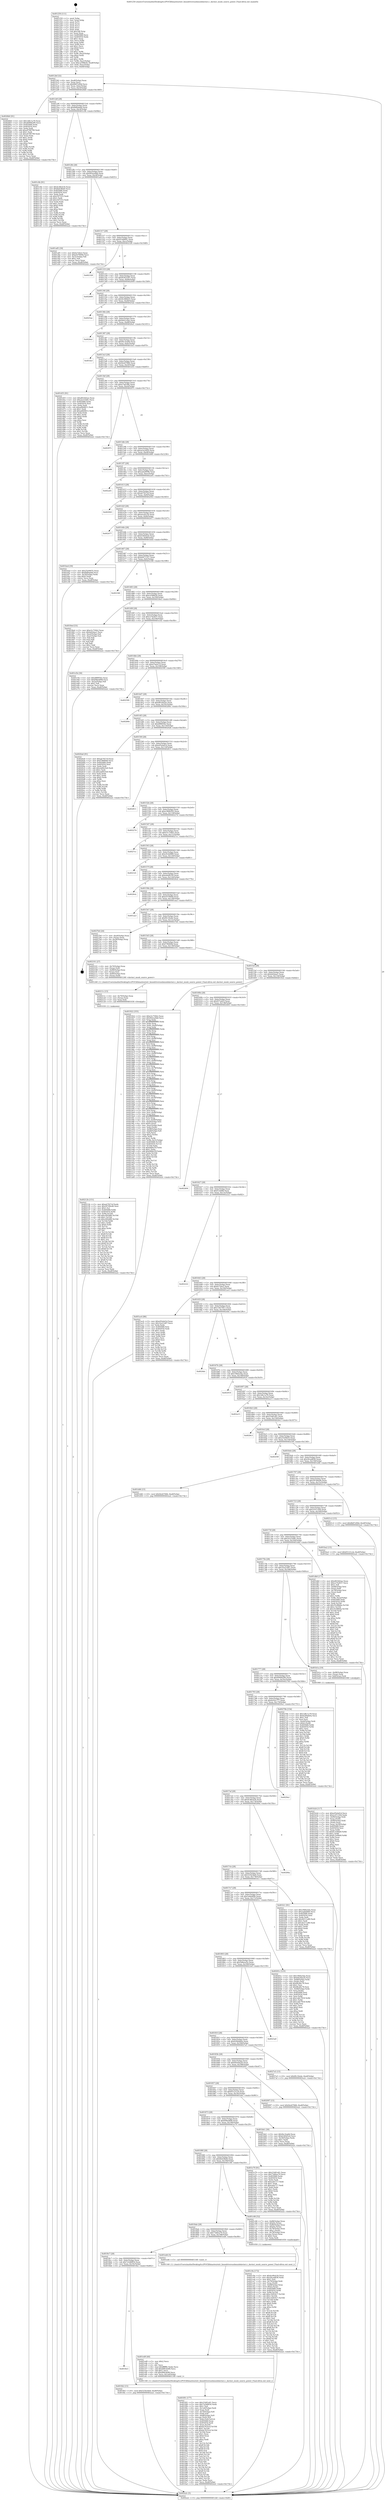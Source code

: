 digraph "0x401250" {
  label = "0x401250 (/mnt/c/Users/mathe/Desktop/tcc/POCII/binaries/extr_linuxdriversusbmusbdavinci.c_davinci_musb_source_power_Final-ollvm.out::main(0))"
  labelloc = "t"
  node[shape=record]

  Entry [label="",width=0.3,height=0.3,shape=circle,fillcolor=black,style=filled]
  "0x4012bf" [label="{
     0x4012bf [32]\l
     | [instrs]\l
     &nbsp;&nbsp;0x4012bf \<+6\>: mov -0xa8(%rbp),%eax\l
     &nbsp;&nbsp;0x4012c5 \<+2\>: mov %eax,%ecx\l
     &nbsp;&nbsp;0x4012c7 \<+6\>: sub $0x8b87e90d,%ecx\l
     &nbsp;&nbsp;0x4012cd \<+6\>: mov %eax,-0xbc(%rbp)\l
     &nbsp;&nbsp;0x4012d3 \<+6\>: mov %ecx,-0xc0(%rbp)\l
     &nbsp;&nbsp;0x4012d9 \<+6\>: je 00000000004026b0 \<main+0x1460\>\l
  }"]
  "0x4026b0" [label="{
     0x4026b0 [91]\l
     | [instrs]\l
     &nbsp;&nbsp;0x4026b0 \<+5\>: mov $0x1d6c1a78,%eax\l
     &nbsp;&nbsp;0x4026b5 \<+5\>: mov $0x40994290,%ecx\l
     &nbsp;&nbsp;0x4026ba \<+7\>: mov 0x405068,%edx\l
     &nbsp;&nbsp;0x4026c1 \<+7\>: mov 0x405054,%esi\l
     &nbsp;&nbsp;0x4026c8 \<+2\>: mov %edx,%edi\l
     &nbsp;&nbsp;0x4026ca \<+6\>: add $0xa9786799,%edi\l
     &nbsp;&nbsp;0x4026d0 \<+3\>: sub $0x1,%edi\l
     &nbsp;&nbsp;0x4026d3 \<+6\>: sub $0xa9786799,%edi\l
     &nbsp;&nbsp;0x4026d9 \<+3\>: imul %edi,%edx\l
     &nbsp;&nbsp;0x4026dc \<+3\>: and $0x1,%edx\l
     &nbsp;&nbsp;0x4026df \<+3\>: cmp $0x0,%edx\l
     &nbsp;&nbsp;0x4026e2 \<+4\>: sete %r8b\l
     &nbsp;&nbsp;0x4026e6 \<+3\>: cmp $0xa,%esi\l
     &nbsp;&nbsp;0x4026e9 \<+4\>: setl %r9b\l
     &nbsp;&nbsp;0x4026ed \<+3\>: mov %r8b,%r10b\l
     &nbsp;&nbsp;0x4026f0 \<+3\>: and %r9b,%r10b\l
     &nbsp;&nbsp;0x4026f3 \<+3\>: xor %r9b,%r8b\l
     &nbsp;&nbsp;0x4026f6 \<+3\>: or %r8b,%r10b\l
     &nbsp;&nbsp;0x4026f9 \<+4\>: test $0x1,%r10b\l
     &nbsp;&nbsp;0x4026fd \<+3\>: cmovne %ecx,%eax\l
     &nbsp;&nbsp;0x402700 \<+6\>: mov %eax,-0xa8(%rbp)\l
     &nbsp;&nbsp;0x402706 \<+5\>: jmp 0000000000402a2c \<main+0x17dc\>\l
  }"]
  "0x4012df" [label="{
     0x4012df [28]\l
     | [instrs]\l
     &nbsp;&nbsp;0x4012df \<+5\>: jmp 00000000004012e4 \<main+0x94\>\l
     &nbsp;&nbsp;0x4012e4 \<+6\>: mov -0xbc(%rbp),%eax\l
     &nbsp;&nbsp;0x4012ea \<+5\>: sub $0x8df0abdd,%eax\l
     &nbsp;&nbsp;0x4012ef \<+6\>: mov %eax,-0xc4(%rbp)\l
     &nbsp;&nbsp;0x4012f5 \<+6\>: je 0000000000401c0b \<main+0x9bb\>\l
  }"]
  Exit [label="",width=0.3,height=0.3,shape=circle,fillcolor=black,style=filled,peripheries=2]
  "0x401c0b" [label="{
     0x401c0b [91]\l
     | [instrs]\l
     &nbsp;&nbsp;0x401c0b \<+5\>: mov $0x4c48cb34,%eax\l
     &nbsp;&nbsp;0x401c10 \<+5\>: mov $0x6b43fb44,%ecx\l
     &nbsp;&nbsp;0x401c15 \<+7\>: mov 0x405068,%edx\l
     &nbsp;&nbsp;0x401c1c \<+7\>: mov 0x405054,%esi\l
     &nbsp;&nbsp;0x401c23 \<+2\>: mov %edx,%edi\l
     &nbsp;&nbsp;0x401c25 \<+6\>: sub $0x25f7253,%edi\l
     &nbsp;&nbsp;0x401c2b \<+3\>: sub $0x1,%edi\l
     &nbsp;&nbsp;0x401c2e \<+6\>: add $0x25f7253,%edi\l
     &nbsp;&nbsp;0x401c34 \<+3\>: imul %edi,%edx\l
     &nbsp;&nbsp;0x401c37 \<+3\>: and $0x1,%edx\l
     &nbsp;&nbsp;0x401c3a \<+3\>: cmp $0x0,%edx\l
     &nbsp;&nbsp;0x401c3d \<+4\>: sete %r8b\l
     &nbsp;&nbsp;0x401c41 \<+3\>: cmp $0xa,%esi\l
     &nbsp;&nbsp;0x401c44 \<+4\>: setl %r9b\l
     &nbsp;&nbsp;0x401c48 \<+3\>: mov %r8b,%r10b\l
     &nbsp;&nbsp;0x401c4b \<+3\>: and %r9b,%r10b\l
     &nbsp;&nbsp;0x401c4e \<+3\>: xor %r9b,%r8b\l
     &nbsp;&nbsp;0x401c51 \<+3\>: or %r8b,%r10b\l
     &nbsp;&nbsp;0x401c54 \<+4\>: test $0x1,%r10b\l
     &nbsp;&nbsp;0x401c58 \<+3\>: cmovne %ecx,%eax\l
     &nbsp;&nbsp;0x401c5b \<+6\>: mov %eax,-0xa8(%rbp)\l
     &nbsp;&nbsp;0x401c61 \<+5\>: jmp 0000000000402a2c \<main+0x17dc\>\l
  }"]
  "0x4012fb" [label="{
     0x4012fb [28]\l
     | [instrs]\l
     &nbsp;&nbsp;0x4012fb \<+5\>: jmp 0000000000401300 \<main+0xb0\>\l
     &nbsp;&nbsp;0x401300 \<+6\>: mov -0xbc(%rbp),%eax\l
     &nbsp;&nbsp;0x401306 \<+5\>: sub $0x902ea9dd,%eax\l
     &nbsp;&nbsp;0x40130b \<+6\>: mov %eax,-0xc8(%rbp)\l
     &nbsp;&nbsp;0x401311 \<+6\>: je 0000000000401a85 \<main+0x835\>\l
  }"]
  "0x40212b" [label="{
     0x40212b [151]\l
     | [instrs]\l
     &nbsp;&nbsp;0x40212b \<+5\>: mov $0xab7927ef,%edx\l
     &nbsp;&nbsp;0x402130 \<+5\>: mov $0x29749e46,%esi\l
     &nbsp;&nbsp;0x402135 \<+2\>: mov $0x1,%cl\l
     &nbsp;&nbsp;0x402137 \<+8\>: mov 0x405068,%r8d\l
     &nbsp;&nbsp;0x40213f \<+8\>: mov 0x405054,%r9d\l
     &nbsp;&nbsp;0x402147 \<+3\>: mov %r8d,%r10d\l
     &nbsp;&nbsp;0x40214a \<+7\>: add $0xc492d80,%r10d\l
     &nbsp;&nbsp;0x402151 \<+4\>: sub $0x1,%r10d\l
     &nbsp;&nbsp;0x402155 \<+7\>: sub $0xc492d80,%r10d\l
     &nbsp;&nbsp;0x40215c \<+4\>: imul %r10d,%r8d\l
     &nbsp;&nbsp;0x402160 \<+4\>: and $0x1,%r8d\l
     &nbsp;&nbsp;0x402164 \<+4\>: cmp $0x0,%r8d\l
     &nbsp;&nbsp;0x402168 \<+4\>: sete %r11b\l
     &nbsp;&nbsp;0x40216c \<+4\>: cmp $0xa,%r9d\l
     &nbsp;&nbsp;0x402170 \<+3\>: setl %bl\l
     &nbsp;&nbsp;0x402173 \<+3\>: mov %r11b,%r14b\l
     &nbsp;&nbsp;0x402176 \<+4\>: xor $0xff,%r14b\l
     &nbsp;&nbsp;0x40217a \<+3\>: mov %bl,%r15b\l
     &nbsp;&nbsp;0x40217d \<+4\>: xor $0xff,%r15b\l
     &nbsp;&nbsp;0x402181 \<+3\>: xor $0x1,%cl\l
     &nbsp;&nbsp;0x402184 \<+3\>: mov %r14b,%r12b\l
     &nbsp;&nbsp;0x402187 \<+4\>: and $0xff,%r12b\l
     &nbsp;&nbsp;0x40218b \<+3\>: and %cl,%r11b\l
     &nbsp;&nbsp;0x40218e \<+3\>: mov %r15b,%r13b\l
     &nbsp;&nbsp;0x402191 \<+4\>: and $0xff,%r13b\l
     &nbsp;&nbsp;0x402195 \<+2\>: and %cl,%bl\l
     &nbsp;&nbsp;0x402197 \<+3\>: or %r11b,%r12b\l
     &nbsp;&nbsp;0x40219a \<+3\>: or %bl,%r13b\l
     &nbsp;&nbsp;0x40219d \<+3\>: xor %r13b,%r12b\l
     &nbsp;&nbsp;0x4021a0 \<+3\>: or %r15b,%r14b\l
     &nbsp;&nbsp;0x4021a3 \<+4\>: xor $0xff,%r14b\l
     &nbsp;&nbsp;0x4021a7 \<+3\>: or $0x1,%cl\l
     &nbsp;&nbsp;0x4021aa \<+3\>: and %cl,%r14b\l
     &nbsp;&nbsp;0x4021ad \<+3\>: or %r14b,%r12b\l
     &nbsp;&nbsp;0x4021b0 \<+4\>: test $0x1,%r12b\l
     &nbsp;&nbsp;0x4021b4 \<+3\>: cmovne %esi,%edx\l
     &nbsp;&nbsp;0x4021b7 \<+6\>: mov %edx,-0xa8(%rbp)\l
     &nbsp;&nbsp;0x4021bd \<+5\>: jmp 0000000000402a2c \<main+0x17dc\>\l
  }"]
  "0x401a85" [label="{
     0x401a85 [30]\l
     | [instrs]\l
     &nbsp;&nbsp;0x401a85 \<+5\>: mov $0xfa72be2,%eax\l
     &nbsp;&nbsp;0x401a8a \<+5\>: mov $0xef37669d,%ecx\l
     &nbsp;&nbsp;0x401a8f \<+3\>: mov -0x31(%rbp),%dl\l
     &nbsp;&nbsp;0x401a92 \<+3\>: test $0x1,%dl\l
     &nbsp;&nbsp;0x401a95 \<+3\>: cmovne %ecx,%eax\l
     &nbsp;&nbsp;0x401a98 \<+6\>: mov %eax,-0xa8(%rbp)\l
     &nbsp;&nbsp;0x401a9e \<+5\>: jmp 0000000000402a2c \<main+0x17dc\>\l
  }"]
  "0x401317" [label="{
     0x401317 [28]\l
     | [instrs]\l
     &nbsp;&nbsp;0x401317 \<+5\>: jmp 000000000040131c \<main+0xcc\>\l
     &nbsp;&nbsp;0x40131c \<+6\>: mov -0xbc(%rbp),%eax\l
     &nbsp;&nbsp;0x401322 \<+5\>: sub $0x9144f691,%eax\l
     &nbsp;&nbsp;0x401327 \<+6\>: mov %eax,-0xcc(%rbp)\l
     &nbsp;&nbsp;0x40132d \<+6\>: je 0000000000402328 \<main+0x10d8\>\l
  }"]
  "0x40211c" [label="{
     0x40211c [15]\l
     | [instrs]\l
     &nbsp;&nbsp;0x40211c \<+4\>: mov -0x70(%rbp),%rax\l
     &nbsp;&nbsp;0x402120 \<+3\>: mov (%rax),%rax\l
     &nbsp;&nbsp;0x402123 \<+3\>: mov %rax,%rdi\l
     &nbsp;&nbsp;0x402126 \<+5\>: call 0000000000401030 \<free@plt\>\l
     | [calls]\l
     &nbsp;&nbsp;0x401030 \{1\} (unknown)\l
  }"]
  "0x402328" [label="{
     0x402328\l
  }", style=dashed]
  "0x401333" [label="{
     0x401333 [28]\l
     | [instrs]\l
     &nbsp;&nbsp;0x401333 \<+5\>: jmp 0000000000401338 \<main+0xe8\>\l
     &nbsp;&nbsp;0x401338 \<+6\>: mov -0xbc(%rbp),%eax\l
     &nbsp;&nbsp;0x40133e \<+5\>: sub $0x9c952297,%eax\l
     &nbsp;&nbsp;0x401343 \<+6\>: mov %eax,-0xd0(%rbp)\l
     &nbsp;&nbsp;0x401349 \<+6\>: je 0000000000402609 \<main+0x13b9\>\l
  }"]
  "0x4018e3" [label="{
     0x4018e3\l
  }", style=dashed]
  "0x402609" [label="{
     0x402609\l
  }", style=dashed]
  "0x40134f" [label="{
     0x40134f [28]\l
     | [instrs]\l
     &nbsp;&nbsp;0x40134f \<+5\>: jmp 0000000000401354 \<main+0x104\>\l
     &nbsp;&nbsp;0x401354 \<+6\>: mov -0xbc(%rbp),%eax\l
     &nbsp;&nbsp;0x40135a \<+5\>: sub $0x9e386b25,%eax\l
     &nbsp;&nbsp;0x40135f \<+6\>: mov %eax,-0xd4(%rbp)\l
     &nbsp;&nbsp;0x401365 \<+6\>: je 00000000004025ae \<main+0x135e\>\l
  }"]
  "0x401fb2" [label="{
     0x401fb2 [15]\l
     | [instrs]\l
     &nbsp;&nbsp;0x401fb2 \<+10\>: movl $0x525b3de6,-0xa8(%rbp)\l
     &nbsp;&nbsp;0x401fbc \<+5\>: jmp 0000000000402a2c \<main+0x17dc\>\l
  }"]
  "0x4025ae" [label="{
     0x4025ae\l
  }", style=dashed]
  "0x40136b" [label="{
     0x40136b [28]\l
     | [instrs]\l
     &nbsp;&nbsp;0x40136b \<+5\>: jmp 0000000000401370 \<main+0x120\>\l
     &nbsp;&nbsp;0x401370 \<+6\>: mov -0xbc(%rbp),%eax\l
     &nbsp;&nbsp;0x401376 \<+5\>: sub $0x9e61c0ae,%eax\l
     &nbsp;&nbsp;0x40137b \<+6\>: mov %eax,-0xd8(%rbp)\l
     &nbsp;&nbsp;0x401381 \<+6\>: je 00000000004026a1 \<main+0x1451\>\l
  }"]
  "0x401f01" [label="{
     0x401f01 [177]\l
     | [instrs]\l
     &nbsp;&nbsp;0x401f01 \<+5\>: mov $0x21b81e61,%ecx\l
     &nbsp;&nbsp;0x401f06 \<+5\>: mov $0x7a5d6854,%edx\l
     &nbsp;&nbsp;0x401f0b \<+3\>: mov $0x1,%sil\l
     &nbsp;&nbsp;0x401f0e \<+6\>: mov -0x1a0(%rbp),%edi\l
     &nbsp;&nbsp;0x401f14 \<+3\>: imul %eax,%edi\l
     &nbsp;&nbsp;0x401f17 \<+4\>: mov -0x70(%rbp),%r8\l
     &nbsp;&nbsp;0x401f1b \<+3\>: mov (%r8),%r8\l
     &nbsp;&nbsp;0x401f1e \<+4\>: mov -0x68(%rbp),%r9\l
     &nbsp;&nbsp;0x401f22 \<+3\>: movslq (%r9),%r9\l
     &nbsp;&nbsp;0x401f25 \<+4\>: mov %edi,(%r8,%r9,4)\l
     &nbsp;&nbsp;0x401f29 \<+7\>: mov 0x405068,%eax\l
     &nbsp;&nbsp;0x401f30 \<+7\>: mov 0x405054,%edi\l
     &nbsp;&nbsp;0x401f37 \<+3\>: mov %eax,%r10d\l
     &nbsp;&nbsp;0x401f3a \<+7\>: sub $0xda7635c4,%r10d\l
     &nbsp;&nbsp;0x401f41 \<+4\>: sub $0x1,%r10d\l
     &nbsp;&nbsp;0x401f45 \<+7\>: add $0xda7635c4,%r10d\l
     &nbsp;&nbsp;0x401f4c \<+4\>: imul %r10d,%eax\l
     &nbsp;&nbsp;0x401f50 \<+3\>: and $0x1,%eax\l
     &nbsp;&nbsp;0x401f53 \<+3\>: cmp $0x0,%eax\l
     &nbsp;&nbsp;0x401f56 \<+4\>: sete %r11b\l
     &nbsp;&nbsp;0x401f5a \<+3\>: cmp $0xa,%edi\l
     &nbsp;&nbsp;0x401f5d \<+3\>: setl %bl\l
     &nbsp;&nbsp;0x401f60 \<+3\>: mov %r11b,%r14b\l
     &nbsp;&nbsp;0x401f63 \<+4\>: xor $0xff,%r14b\l
     &nbsp;&nbsp;0x401f67 \<+3\>: mov %bl,%r15b\l
     &nbsp;&nbsp;0x401f6a \<+4\>: xor $0xff,%r15b\l
     &nbsp;&nbsp;0x401f6e \<+4\>: xor $0x0,%sil\l
     &nbsp;&nbsp;0x401f72 \<+3\>: mov %r14b,%r12b\l
     &nbsp;&nbsp;0x401f75 \<+4\>: and $0x0,%r12b\l
     &nbsp;&nbsp;0x401f79 \<+3\>: and %sil,%r11b\l
     &nbsp;&nbsp;0x401f7c \<+3\>: mov %r15b,%r13b\l
     &nbsp;&nbsp;0x401f7f \<+4\>: and $0x0,%r13b\l
     &nbsp;&nbsp;0x401f83 \<+3\>: and %sil,%bl\l
     &nbsp;&nbsp;0x401f86 \<+3\>: or %r11b,%r12b\l
     &nbsp;&nbsp;0x401f89 \<+3\>: or %bl,%r13b\l
     &nbsp;&nbsp;0x401f8c \<+3\>: xor %r13b,%r12b\l
     &nbsp;&nbsp;0x401f8f \<+3\>: or %r15b,%r14b\l
     &nbsp;&nbsp;0x401f92 \<+4\>: xor $0xff,%r14b\l
     &nbsp;&nbsp;0x401f96 \<+4\>: or $0x0,%sil\l
     &nbsp;&nbsp;0x401f9a \<+3\>: and %sil,%r14b\l
     &nbsp;&nbsp;0x401f9d \<+3\>: or %r14b,%r12b\l
     &nbsp;&nbsp;0x401fa0 \<+4\>: test $0x1,%r12b\l
     &nbsp;&nbsp;0x401fa4 \<+3\>: cmovne %edx,%ecx\l
     &nbsp;&nbsp;0x401fa7 \<+6\>: mov %ecx,-0xa8(%rbp)\l
     &nbsp;&nbsp;0x401fad \<+5\>: jmp 0000000000402a2c \<main+0x17dc\>\l
  }"]
  "0x4026a1" [label="{
     0x4026a1\l
  }", style=dashed]
  "0x401387" [label="{
     0x401387 [28]\l
     | [instrs]\l
     &nbsp;&nbsp;0x401387 \<+5\>: jmp 000000000040138c \<main+0x13c\>\l
     &nbsp;&nbsp;0x40138c \<+6\>: mov -0xbc(%rbp),%eax\l
     &nbsp;&nbsp;0x401392 \<+5\>: sub $0x9ec3ea6d,%eax\l
     &nbsp;&nbsp;0x401397 \<+6\>: mov %eax,-0xdc(%rbp)\l
     &nbsp;&nbsp;0x40139d \<+6\>: je 0000000000401bcf \<main+0x97f\>\l
  }"]
  "0x401ed9" [label="{
     0x401ed9 [40]\l
     | [instrs]\l
     &nbsp;&nbsp;0x401ed9 \<+5\>: mov $0x2,%ecx\l
     &nbsp;&nbsp;0x401ede \<+1\>: cltd\l
     &nbsp;&nbsp;0x401edf \<+2\>: idiv %ecx\l
     &nbsp;&nbsp;0x401ee1 \<+6\>: imul $0xfffffffe,%edx,%ecx\l
     &nbsp;&nbsp;0x401ee7 \<+6\>: add $0xd99cde89,%ecx\l
     &nbsp;&nbsp;0x401eed \<+3\>: add $0x1,%ecx\l
     &nbsp;&nbsp;0x401ef0 \<+6\>: sub $0xd99cde89,%ecx\l
     &nbsp;&nbsp;0x401ef6 \<+6\>: mov %ecx,-0x1a0(%rbp)\l
     &nbsp;&nbsp;0x401efc \<+5\>: call 0000000000401160 \<next_i\>\l
     | [calls]\l
     &nbsp;&nbsp;0x401160 \{1\} (/mnt/c/Users/mathe/Desktop/tcc/POCII/binaries/extr_linuxdriversusbmusbdavinci.c_davinci_musb_source_power_Final-ollvm.out::next_i)\l
  }"]
  "0x401bcf" [label="{
     0x401bcf\l
  }", style=dashed]
  "0x4013a3" [label="{
     0x4013a3 [28]\l
     | [instrs]\l
     &nbsp;&nbsp;0x4013a3 \<+5\>: jmp 00000000004013a8 \<main+0x158\>\l
     &nbsp;&nbsp;0x4013a8 \<+6\>: mov -0xbc(%rbp),%eax\l
     &nbsp;&nbsp;0x4013ae \<+5\>: sub $0x9ee67666,%eax\l
     &nbsp;&nbsp;0x4013b3 \<+6\>: mov %eax,-0xe0(%rbp)\l
     &nbsp;&nbsp;0x4013b9 \<+6\>: je 0000000000401d55 \<main+0xb05\>\l
  }"]
  "0x4018c7" [label="{
     0x4018c7 [28]\l
     | [instrs]\l
     &nbsp;&nbsp;0x4018c7 \<+5\>: jmp 00000000004018cc \<main+0x67c\>\l
     &nbsp;&nbsp;0x4018cc \<+6\>: mov -0xbc(%rbp),%eax\l
     &nbsp;&nbsp;0x4018d2 \<+5\>: sub $0x7a5d6854,%eax\l
     &nbsp;&nbsp;0x4018d7 \<+6\>: mov %eax,-0x19c(%rbp)\l
     &nbsp;&nbsp;0x4018dd \<+6\>: je 0000000000401fb2 \<main+0xd62\>\l
  }"]
  "0x401d55" [label="{
     0x401d55 [91]\l
     | [instrs]\l
     &nbsp;&nbsp;0x401d55 \<+5\>: mov $0xd810d2ae,%eax\l
     &nbsp;&nbsp;0x401d5a \<+5\>: mov $0x2e233d4c,%ecx\l
     &nbsp;&nbsp;0x401d5f \<+7\>: mov 0x405068,%edx\l
     &nbsp;&nbsp;0x401d66 \<+7\>: mov 0x405054,%esi\l
     &nbsp;&nbsp;0x401d6d \<+2\>: mov %edx,%edi\l
     &nbsp;&nbsp;0x401d6f \<+6\>: sub $0xad9d4611,%edi\l
     &nbsp;&nbsp;0x401d75 \<+3\>: sub $0x1,%edi\l
     &nbsp;&nbsp;0x401d78 \<+6\>: add $0xad9d4611,%edi\l
     &nbsp;&nbsp;0x401d7e \<+3\>: imul %edi,%edx\l
     &nbsp;&nbsp;0x401d81 \<+3\>: and $0x1,%edx\l
     &nbsp;&nbsp;0x401d84 \<+3\>: cmp $0x0,%edx\l
     &nbsp;&nbsp;0x401d87 \<+4\>: sete %r8b\l
     &nbsp;&nbsp;0x401d8b \<+3\>: cmp $0xa,%esi\l
     &nbsp;&nbsp;0x401d8e \<+4\>: setl %r9b\l
     &nbsp;&nbsp;0x401d92 \<+3\>: mov %r8b,%r10b\l
     &nbsp;&nbsp;0x401d95 \<+3\>: and %r9b,%r10b\l
     &nbsp;&nbsp;0x401d98 \<+3\>: xor %r9b,%r8b\l
     &nbsp;&nbsp;0x401d9b \<+3\>: or %r8b,%r10b\l
     &nbsp;&nbsp;0x401d9e \<+4\>: test $0x1,%r10b\l
     &nbsp;&nbsp;0x401da2 \<+3\>: cmovne %ecx,%eax\l
     &nbsp;&nbsp;0x401da5 \<+6\>: mov %eax,-0xa8(%rbp)\l
     &nbsp;&nbsp;0x401dab \<+5\>: jmp 0000000000402a2c \<main+0x17dc\>\l
  }"]
  "0x4013bf" [label="{
     0x4013bf [28]\l
     | [instrs]\l
     &nbsp;&nbsp;0x4013bf \<+5\>: jmp 00000000004013c4 \<main+0x174\>\l
     &nbsp;&nbsp;0x4013c4 \<+6\>: mov -0xbc(%rbp),%eax\l
     &nbsp;&nbsp;0x4013ca \<+5\>: sub $0xa7ad1f8e,%eax\l
     &nbsp;&nbsp;0x4013cf \<+6\>: mov %eax,-0xe4(%rbp)\l
     &nbsp;&nbsp;0x4013d5 \<+6\>: je 000000000040297c \<main+0x172c\>\l
  }"]
  "0x401ed4" [label="{
     0x401ed4 [5]\l
     | [instrs]\l
     &nbsp;&nbsp;0x401ed4 \<+5\>: call 0000000000401160 \<next_i\>\l
     | [calls]\l
     &nbsp;&nbsp;0x401160 \{1\} (/mnt/c/Users/mathe/Desktop/tcc/POCII/binaries/extr_linuxdriversusbmusbdavinci.c_davinci_musb_source_power_Final-ollvm.out::next_i)\l
  }"]
  "0x40297c" [label="{
     0x40297c\l
  }", style=dashed]
  "0x4013db" [label="{
     0x4013db [28]\l
     | [instrs]\l
     &nbsp;&nbsp;0x4013db \<+5\>: jmp 00000000004013e0 \<main+0x190\>\l
     &nbsp;&nbsp;0x4013e0 \<+6\>: mov -0xbc(%rbp),%eax\l
     &nbsp;&nbsp;0x4013e6 \<+5\>: sub $0xaa3a3d20,%eax\l
     &nbsp;&nbsp;0x4013eb \<+6\>: mov %eax,-0xe8(%rbp)\l
     &nbsp;&nbsp;0x4013f1 \<+6\>: je 0000000000402486 \<main+0x1236\>\l
  }"]
  "0x401c9a" [label="{
     0x401c9a [172]\l
     | [instrs]\l
     &nbsp;&nbsp;0x401c9a \<+5\>: mov $0x4c48cb34,%ecx\l
     &nbsp;&nbsp;0x401c9f \<+5\>: mov $0x26cad838,%edx\l
     &nbsp;&nbsp;0x401ca4 \<+3\>: mov $0x1,%sil\l
     &nbsp;&nbsp;0x401ca7 \<+4\>: mov -0x70(%rbp),%rdi\l
     &nbsp;&nbsp;0x401cab \<+3\>: mov %rax,(%rdi)\l
     &nbsp;&nbsp;0x401cae \<+4\>: mov -0x68(%rbp),%rax\l
     &nbsp;&nbsp;0x401cb2 \<+6\>: movl $0x0,(%rax)\l
     &nbsp;&nbsp;0x401cb8 \<+8\>: mov 0x405068,%r8d\l
     &nbsp;&nbsp;0x401cc0 \<+8\>: mov 0x405054,%r9d\l
     &nbsp;&nbsp;0x401cc8 \<+3\>: mov %r8d,%r10d\l
     &nbsp;&nbsp;0x401ccb \<+7\>: add $0xc3285417,%r10d\l
     &nbsp;&nbsp;0x401cd2 \<+4\>: sub $0x1,%r10d\l
     &nbsp;&nbsp;0x401cd6 \<+7\>: sub $0xc3285417,%r10d\l
     &nbsp;&nbsp;0x401cdd \<+4\>: imul %r10d,%r8d\l
     &nbsp;&nbsp;0x401ce1 \<+4\>: and $0x1,%r8d\l
     &nbsp;&nbsp;0x401ce5 \<+4\>: cmp $0x0,%r8d\l
     &nbsp;&nbsp;0x401ce9 \<+4\>: sete %r11b\l
     &nbsp;&nbsp;0x401ced \<+4\>: cmp $0xa,%r9d\l
     &nbsp;&nbsp;0x401cf1 \<+3\>: setl %bl\l
     &nbsp;&nbsp;0x401cf4 \<+3\>: mov %r11b,%r14b\l
     &nbsp;&nbsp;0x401cf7 \<+4\>: xor $0xff,%r14b\l
     &nbsp;&nbsp;0x401cfb \<+3\>: mov %bl,%r15b\l
     &nbsp;&nbsp;0x401cfe \<+4\>: xor $0xff,%r15b\l
     &nbsp;&nbsp;0x401d02 \<+4\>: xor $0x1,%sil\l
     &nbsp;&nbsp;0x401d06 \<+3\>: mov %r14b,%r12b\l
     &nbsp;&nbsp;0x401d09 \<+4\>: and $0xff,%r12b\l
     &nbsp;&nbsp;0x401d0d \<+3\>: and %sil,%r11b\l
     &nbsp;&nbsp;0x401d10 \<+3\>: mov %r15b,%r13b\l
     &nbsp;&nbsp;0x401d13 \<+4\>: and $0xff,%r13b\l
     &nbsp;&nbsp;0x401d17 \<+3\>: and %sil,%bl\l
     &nbsp;&nbsp;0x401d1a \<+3\>: or %r11b,%r12b\l
     &nbsp;&nbsp;0x401d1d \<+3\>: or %bl,%r13b\l
     &nbsp;&nbsp;0x401d20 \<+3\>: xor %r13b,%r12b\l
     &nbsp;&nbsp;0x401d23 \<+3\>: or %r15b,%r14b\l
     &nbsp;&nbsp;0x401d26 \<+4\>: xor $0xff,%r14b\l
     &nbsp;&nbsp;0x401d2a \<+4\>: or $0x1,%sil\l
     &nbsp;&nbsp;0x401d2e \<+3\>: and %sil,%r14b\l
     &nbsp;&nbsp;0x401d31 \<+3\>: or %r14b,%r12b\l
     &nbsp;&nbsp;0x401d34 \<+4\>: test $0x1,%r12b\l
     &nbsp;&nbsp;0x401d38 \<+3\>: cmovne %edx,%ecx\l
     &nbsp;&nbsp;0x401d3b \<+6\>: mov %ecx,-0xa8(%rbp)\l
     &nbsp;&nbsp;0x401d41 \<+5\>: jmp 0000000000402a2c \<main+0x17dc\>\l
  }"]
  "0x402486" [label="{
     0x402486\l
  }", style=dashed]
  "0x4013f7" [label="{
     0x4013f7 [28]\l
     | [instrs]\l
     &nbsp;&nbsp;0x4013f7 \<+5\>: jmp 00000000004013fc \<main+0x1ac\>\l
     &nbsp;&nbsp;0x4013fc \<+6\>: mov -0xbc(%rbp),%eax\l
     &nbsp;&nbsp;0x401402 \<+5\>: sub $0xaab26096,%eax\l
     &nbsp;&nbsp;0x401407 \<+6\>: mov %eax,-0xec(%rbp)\l
     &nbsp;&nbsp;0x40140d \<+6\>: je 0000000000402a01 \<main+0x17b1\>\l
  }"]
  "0x4018ab" [label="{
     0x4018ab [28]\l
     | [instrs]\l
     &nbsp;&nbsp;0x4018ab \<+5\>: jmp 00000000004018b0 \<main+0x660\>\l
     &nbsp;&nbsp;0x4018b0 \<+6\>: mov -0xbc(%rbp),%eax\l
     &nbsp;&nbsp;0x4018b6 \<+5\>: sub $0x73d0ea79,%eax\l
     &nbsp;&nbsp;0x4018bb \<+6\>: mov %eax,-0x198(%rbp)\l
     &nbsp;&nbsp;0x4018c1 \<+6\>: je 0000000000401ed4 \<main+0xc84\>\l
  }"]
  "0x402a01" [label="{
     0x402a01\l
  }", style=dashed]
  "0x401413" [label="{
     0x401413 [28]\l
     | [instrs]\l
     &nbsp;&nbsp;0x401413 \<+5\>: jmp 0000000000401418 \<main+0x1c8\>\l
     &nbsp;&nbsp;0x401418 \<+6\>: mov -0xbc(%rbp),%eax\l
     &nbsp;&nbsp;0x40141e \<+5\>: sub $0xab7927ef,%eax\l
     &nbsp;&nbsp;0x401423 \<+6\>: mov %eax,-0xf0(%rbp)\l
     &nbsp;&nbsp;0x401429 \<+6\>: je 0000000000402943 \<main+0x16f3\>\l
  }"]
  "0x401c66" [label="{
     0x401c66 [52]\l
     | [instrs]\l
     &nbsp;&nbsp;0x401c66 \<+7\>: mov -0x88(%rbp),%rax\l
     &nbsp;&nbsp;0x401c6d \<+6\>: movl $0x64,(%rax)\l
     &nbsp;&nbsp;0x401c73 \<+4\>: mov -0x80(%rbp),%rax\l
     &nbsp;&nbsp;0x401c77 \<+6\>: movl $0x64,(%rax)\l
     &nbsp;&nbsp;0x401c7d \<+4\>: mov -0x78(%rbp),%rax\l
     &nbsp;&nbsp;0x401c81 \<+6\>: movl $0x1,(%rax)\l
     &nbsp;&nbsp;0x401c87 \<+4\>: mov -0x78(%rbp),%rax\l
     &nbsp;&nbsp;0x401c8b \<+3\>: movslq (%rax),%rax\l
     &nbsp;&nbsp;0x401c8e \<+4\>: shl $0x2,%rax\l
     &nbsp;&nbsp;0x401c92 \<+3\>: mov %rax,%rdi\l
     &nbsp;&nbsp;0x401c95 \<+5\>: call 0000000000401050 \<malloc@plt\>\l
     | [calls]\l
     &nbsp;&nbsp;0x401050 \{1\} (unknown)\l
  }"]
  "0x402943" [label="{
     0x402943\l
  }", style=dashed]
  "0x40142f" [label="{
     0x40142f [28]\l
     | [instrs]\l
     &nbsp;&nbsp;0x40142f \<+5\>: jmp 0000000000401434 \<main+0x1e4\>\l
     &nbsp;&nbsp;0x401434 \<+6\>: mov -0xbc(%rbp),%eax\l
     &nbsp;&nbsp;0x40143a \<+5\>: sub $0xaecd2c54,%eax\l
     &nbsp;&nbsp;0x40143f \<+6\>: mov %eax,-0xf4(%rbp)\l
     &nbsp;&nbsp;0x401445 \<+6\>: je 0000000000402477 \<main+0x1227\>\l
  }"]
  "0x40188f" [label="{
     0x40188f [28]\l
     | [instrs]\l
     &nbsp;&nbsp;0x40188f \<+5\>: jmp 0000000000401894 \<main+0x644\>\l
     &nbsp;&nbsp;0x401894 \<+6\>: mov -0xbc(%rbp),%eax\l
     &nbsp;&nbsp;0x40189a \<+5\>: sub $0x6b43fb44,%eax\l
     &nbsp;&nbsp;0x40189f \<+6\>: mov %eax,-0x194(%rbp)\l
     &nbsp;&nbsp;0x4018a5 \<+6\>: je 0000000000401c66 \<main+0xa16\>\l
  }"]
  "0x402477" [label="{
     0x402477\l
  }", style=dashed]
  "0x40144b" [label="{
     0x40144b [28]\l
     | [instrs]\l
     &nbsp;&nbsp;0x40144b \<+5\>: jmp 0000000000401450 \<main+0x200\>\l
     &nbsp;&nbsp;0x401450 \<+6\>: mov -0xbc(%rbp),%eax\l
     &nbsp;&nbsp;0x401456 \<+5\>: sub $0xb540d5e4,%eax\l
     &nbsp;&nbsp;0x40145b \<+6\>: mov %eax,-0xf8(%rbp)\l
     &nbsp;&nbsp;0x401461 \<+6\>: je 0000000000401bed \<main+0x99d\>\l
  }"]
  "0x401e79" [label="{
     0x401e79 [91]\l
     | [instrs]\l
     &nbsp;&nbsp;0x401e79 \<+5\>: mov $0x21b81e61,%eax\l
     &nbsp;&nbsp;0x401e7e \<+5\>: mov $0x73d0ea79,%ecx\l
     &nbsp;&nbsp;0x401e83 \<+7\>: mov 0x405068,%edx\l
     &nbsp;&nbsp;0x401e8a \<+7\>: mov 0x405054,%esi\l
     &nbsp;&nbsp;0x401e91 \<+2\>: mov %edx,%edi\l
     &nbsp;&nbsp;0x401e93 \<+6\>: add $0xea0a717,%edi\l
     &nbsp;&nbsp;0x401e99 \<+3\>: sub $0x1,%edi\l
     &nbsp;&nbsp;0x401e9c \<+6\>: sub $0xea0a717,%edi\l
     &nbsp;&nbsp;0x401ea2 \<+3\>: imul %edi,%edx\l
     &nbsp;&nbsp;0x401ea5 \<+3\>: and $0x1,%edx\l
     &nbsp;&nbsp;0x401ea8 \<+3\>: cmp $0x0,%edx\l
     &nbsp;&nbsp;0x401eab \<+4\>: sete %r8b\l
     &nbsp;&nbsp;0x401eaf \<+3\>: cmp $0xa,%esi\l
     &nbsp;&nbsp;0x401eb2 \<+4\>: setl %r9b\l
     &nbsp;&nbsp;0x401eb6 \<+3\>: mov %r8b,%r10b\l
     &nbsp;&nbsp;0x401eb9 \<+3\>: and %r9b,%r10b\l
     &nbsp;&nbsp;0x401ebc \<+3\>: xor %r9b,%r8b\l
     &nbsp;&nbsp;0x401ebf \<+3\>: or %r8b,%r10b\l
     &nbsp;&nbsp;0x401ec2 \<+4\>: test $0x1,%r10b\l
     &nbsp;&nbsp;0x401ec6 \<+3\>: cmovne %ecx,%eax\l
     &nbsp;&nbsp;0x401ec9 \<+6\>: mov %eax,-0xa8(%rbp)\l
     &nbsp;&nbsp;0x401ecf \<+5\>: jmp 0000000000402a2c \<main+0x17dc\>\l
  }"]
  "0x401bed" [label="{
     0x401bed [30]\l
     | [instrs]\l
     &nbsp;&nbsp;0x401bed \<+5\>: mov $0x25e94f35,%eax\l
     &nbsp;&nbsp;0x401bf2 \<+5\>: mov $0x8df0abdd,%ecx\l
     &nbsp;&nbsp;0x401bf7 \<+3\>: mov -0x30(%rbp),%edx\l
     &nbsp;&nbsp;0x401bfa \<+3\>: cmp $0x0,%edx\l
     &nbsp;&nbsp;0x401bfd \<+3\>: cmove %ecx,%eax\l
     &nbsp;&nbsp;0x401c00 \<+6\>: mov %eax,-0xa8(%rbp)\l
     &nbsp;&nbsp;0x401c06 \<+5\>: jmp 0000000000402a2c \<main+0x17dc\>\l
  }"]
  "0x401467" [label="{
     0x401467 [28]\l
     | [instrs]\l
     &nbsp;&nbsp;0x401467 \<+5\>: jmp 000000000040146c \<main+0x21c\>\l
     &nbsp;&nbsp;0x40146c \<+6\>: mov -0xbc(%rbp),%eax\l
     &nbsp;&nbsp;0x401472 \<+5\>: sub $0xbd471327,%eax\l
     &nbsp;&nbsp;0x401477 \<+6\>: mov %eax,-0xfc(%rbp)\l
     &nbsp;&nbsp;0x40147d \<+6\>: je 0000000000402346 \<main+0x10f6\>\l
  }"]
  "0x401873" [label="{
     0x401873 [28]\l
     | [instrs]\l
     &nbsp;&nbsp;0x401873 \<+5\>: jmp 0000000000401878 \<main+0x628\>\l
     &nbsp;&nbsp;0x401878 \<+6\>: mov -0xbc(%rbp),%eax\l
     &nbsp;&nbsp;0x40187e \<+5\>: sub $0x69bedf08,%eax\l
     &nbsp;&nbsp;0x401883 \<+6\>: mov %eax,-0x190(%rbp)\l
     &nbsp;&nbsp;0x401889 \<+6\>: je 0000000000401e79 \<main+0xc29\>\l
  }"]
  "0x402346" [label="{
     0x402346\l
  }", style=dashed]
  "0x401483" [label="{
     0x401483 [28]\l
     | [instrs]\l
     &nbsp;&nbsp;0x401483 \<+5\>: jmp 0000000000401488 \<main+0x238\>\l
     &nbsp;&nbsp;0x401488 \<+6\>: mov -0xbc(%rbp),%eax\l
     &nbsp;&nbsp;0x40148e \<+5\>: sub $0xca596626,%eax\l
     &nbsp;&nbsp;0x401493 \<+6\>: mov %eax,-0x100(%rbp)\l
     &nbsp;&nbsp;0x401499 \<+6\>: je 00000000004018ed \<main+0x69d\>\l
  }"]
  "0x401bb1" [label="{
     0x401bb1 [30]\l
     | [instrs]\l
     &nbsp;&nbsp;0x401bb1 \<+5\>: mov $0x9ec3ea6d,%eax\l
     &nbsp;&nbsp;0x401bb6 \<+5\>: mov $0xb540d5e4,%ecx\l
     &nbsp;&nbsp;0x401bbb \<+3\>: mov -0x30(%rbp),%edx\l
     &nbsp;&nbsp;0x401bbe \<+3\>: cmp $0x1,%edx\l
     &nbsp;&nbsp;0x401bc1 \<+3\>: cmovl %ecx,%eax\l
     &nbsp;&nbsp;0x401bc4 \<+6\>: mov %eax,-0xa8(%rbp)\l
     &nbsp;&nbsp;0x401bca \<+5\>: jmp 0000000000402a2c \<main+0x17dc\>\l
  }"]
  "0x4018ed" [label="{
     0x4018ed [53]\l
     | [instrs]\l
     &nbsp;&nbsp;0x4018ed \<+5\>: mov $0xe5c750b2,%eax\l
     &nbsp;&nbsp;0x4018f2 \<+5\>: mov $0xfaf2daa1,%ecx\l
     &nbsp;&nbsp;0x4018f7 \<+6\>: mov -0xa2(%rbp),%dl\l
     &nbsp;&nbsp;0x4018fd \<+7\>: mov -0xa1(%rbp),%sil\l
     &nbsp;&nbsp;0x401904 \<+3\>: mov %dl,%dil\l
     &nbsp;&nbsp;0x401907 \<+3\>: and %sil,%dil\l
     &nbsp;&nbsp;0x40190a \<+3\>: xor %sil,%dl\l
     &nbsp;&nbsp;0x40190d \<+3\>: or %dl,%dil\l
     &nbsp;&nbsp;0x401910 \<+4\>: test $0x1,%dil\l
     &nbsp;&nbsp;0x401914 \<+3\>: cmovne %ecx,%eax\l
     &nbsp;&nbsp;0x401917 \<+6\>: mov %eax,-0xa8(%rbp)\l
     &nbsp;&nbsp;0x40191d \<+5\>: jmp 0000000000402a2c \<main+0x17dc\>\l
  }"]
  "0x40149f" [label="{
     0x40149f [28]\l
     | [instrs]\l
     &nbsp;&nbsp;0x40149f \<+5\>: jmp 00000000004014a4 \<main+0x254\>\l
     &nbsp;&nbsp;0x4014a4 \<+6\>: mov -0xbc(%rbp),%eax\l
     &nbsp;&nbsp;0x4014aa \<+5\>: sub $0xce7b2637,%eax\l
     &nbsp;&nbsp;0x4014af \<+6\>: mov %eax,-0x104(%rbp)\l
     &nbsp;&nbsp;0x4014b5 \<+6\>: je 0000000000401e5b \<main+0xc0b\>\l
  }"]
  "0x402a2c" [label="{
     0x402a2c [5]\l
     | [instrs]\l
     &nbsp;&nbsp;0x402a2c \<+5\>: jmp 00000000004012bf \<main+0x6f\>\l
  }"]
  "0x401250" [label="{
     0x401250 [111]\l
     | [instrs]\l
     &nbsp;&nbsp;0x401250 \<+1\>: push %rbp\l
     &nbsp;&nbsp;0x401251 \<+3\>: mov %rsp,%rbp\l
     &nbsp;&nbsp;0x401254 \<+2\>: push %r15\l
     &nbsp;&nbsp;0x401256 \<+2\>: push %r14\l
     &nbsp;&nbsp;0x401258 \<+2\>: push %r13\l
     &nbsp;&nbsp;0x40125a \<+2\>: push %r12\l
     &nbsp;&nbsp;0x40125c \<+1\>: push %rbx\l
     &nbsp;&nbsp;0x40125d \<+7\>: sub $0x1b8,%rsp\l
     &nbsp;&nbsp;0x401264 \<+2\>: xor %eax,%eax\l
     &nbsp;&nbsp;0x401266 \<+7\>: mov 0x405068,%ecx\l
     &nbsp;&nbsp;0x40126d \<+7\>: mov 0x405054,%edx\l
     &nbsp;&nbsp;0x401274 \<+3\>: sub $0x1,%eax\l
     &nbsp;&nbsp;0x401277 \<+3\>: mov %ecx,%r8d\l
     &nbsp;&nbsp;0x40127a \<+3\>: add %eax,%r8d\l
     &nbsp;&nbsp;0x40127d \<+4\>: imul %r8d,%ecx\l
     &nbsp;&nbsp;0x401281 \<+3\>: and $0x1,%ecx\l
     &nbsp;&nbsp;0x401284 \<+3\>: cmp $0x0,%ecx\l
     &nbsp;&nbsp;0x401287 \<+4\>: sete %r9b\l
     &nbsp;&nbsp;0x40128b \<+4\>: and $0x1,%r9b\l
     &nbsp;&nbsp;0x40128f \<+7\>: mov %r9b,-0xa2(%rbp)\l
     &nbsp;&nbsp;0x401296 \<+3\>: cmp $0xa,%edx\l
     &nbsp;&nbsp;0x401299 \<+4\>: setl %r9b\l
     &nbsp;&nbsp;0x40129d \<+4\>: and $0x1,%r9b\l
     &nbsp;&nbsp;0x4012a1 \<+7\>: mov %r9b,-0xa1(%rbp)\l
     &nbsp;&nbsp;0x4012a8 \<+10\>: movl $0xca596626,-0xa8(%rbp)\l
     &nbsp;&nbsp;0x4012b2 \<+6\>: mov %edi,-0xac(%rbp)\l
     &nbsp;&nbsp;0x4012b8 \<+7\>: mov %rsi,-0xb8(%rbp)\l
  }"]
  "0x401857" [label="{
     0x401857 [28]\l
     | [instrs]\l
     &nbsp;&nbsp;0x401857 \<+5\>: jmp 000000000040185c \<main+0x60c\>\l
     &nbsp;&nbsp;0x40185c \<+6\>: mov -0xbc(%rbp),%eax\l
     &nbsp;&nbsp;0x401862 \<+5\>: sub $0x65121ccb,%eax\l
     &nbsp;&nbsp;0x401867 \<+6\>: mov %eax,-0x18c(%rbp)\l
     &nbsp;&nbsp;0x40186d \<+6\>: je 0000000000401bb1 \<main+0x961\>\l
  }"]
  "0x401e5b" [label="{
     0x401e5b [30]\l
     | [instrs]\l
     &nbsp;&nbsp;0x401e5b \<+5\>: mov $0xdf88f562,%eax\l
     &nbsp;&nbsp;0x401e60 \<+5\>: mov $0x69bedf08,%ecx\l
     &nbsp;&nbsp;0x401e65 \<+3\>: mov -0x2a(%rbp),%dl\l
     &nbsp;&nbsp;0x401e68 \<+3\>: test $0x1,%dl\l
     &nbsp;&nbsp;0x401e6b \<+3\>: cmovne %ecx,%eax\l
     &nbsp;&nbsp;0x401e6e \<+6\>: mov %eax,-0xa8(%rbp)\l
     &nbsp;&nbsp;0x401e74 \<+5\>: jmp 0000000000402a2c \<main+0x17dc\>\l
  }"]
  "0x4014bb" [label="{
     0x4014bb [28]\l
     | [instrs]\l
     &nbsp;&nbsp;0x4014bb \<+5\>: jmp 00000000004014c0 \<main+0x270\>\l
     &nbsp;&nbsp;0x4014c0 \<+6\>: mov -0xbc(%rbp),%eax\l
     &nbsp;&nbsp;0x4014c6 \<+5\>: sub $0xd7beb11f,%eax\l
     &nbsp;&nbsp;0x4014cb \<+6\>: mov %eax,-0x108(%rbp)\l
     &nbsp;&nbsp;0x4014d1 \<+6\>: je 0000000000402590 \<main+0x1340\>\l
  }"]
  "0x402097" [label="{
     0x402097 [15]\l
     | [instrs]\l
     &nbsp;&nbsp;0x402097 \<+10\>: movl $0x9ee67666,-0xa8(%rbp)\l
     &nbsp;&nbsp;0x4020a1 \<+5\>: jmp 0000000000402a2c \<main+0x17dc\>\l
  }"]
  "0x402590" [label="{
     0x402590\l
  }", style=dashed]
  "0x4014d7" [label="{
     0x4014d7 [28]\l
     | [instrs]\l
     &nbsp;&nbsp;0x4014d7 \<+5\>: jmp 00000000004014dc \<main+0x28c\>\l
     &nbsp;&nbsp;0x4014dc \<+6\>: mov -0xbc(%rbp),%eax\l
     &nbsp;&nbsp;0x4014e2 \<+5\>: sub $0xd810d2ae,%eax\l
     &nbsp;&nbsp;0x4014e7 \<+6\>: mov %eax,-0x10c(%rbp)\l
     &nbsp;&nbsp;0x4014ed \<+6\>: je 000000000040289e \<main+0x164e\>\l
  }"]
  "0x40183b" [label="{
     0x40183b [28]\l
     | [instrs]\l
     &nbsp;&nbsp;0x40183b \<+5\>: jmp 0000000000401840 \<main+0x5f0\>\l
     &nbsp;&nbsp;0x401840 \<+6\>: mov -0xbc(%rbp),%eax\l
     &nbsp;&nbsp;0x401846 \<+5\>: sub $0x64c6da20,%eax\l
     &nbsp;&nbsp;0x40184b \<+6\>: mov %eax,-0x188(%rbp)\l
     &nbsp;&nbsp;0x401851 \<+6\>: je 0000000000402097 \<main+0xe47\>\l
  }"]
  "0x40289e" [label="{
     0x40289e\l
  }", style=dashed]
  "0x4014f3" [label="{
     0x4014f3 [28]\l
     | [instrs]\l
     &nbsp;&nbsp;0x4014f3 \<+5\>: jmp 00000000004014f8 \<main+0x2a8\>\l
     &nbsp;&nbsp;0x4014f8 \<+6\>: mov -0xbc(%rbp),%eax\l
     &nbsp;&nbsp;0x4014fe \<+5\>: sub $0xdf88f562,%eax\l
     &nbsp;&nbsp;0x401503 \<+6\>: mov %eax,-0x110(%rbp)\l
     &nbsp;&nbsp;0x401509 \<+6\>: je 00000000004020a6 \<main+0xe56\>\l
  }"]
  "0x4027a5" [label="{
     0x4027a5 [15]\l
     | [instrs]\l
     &nbsp;&nbsp;0x4027a5 \<+10\>: movl $0xf0c16ede,-0xa8(%rbp)\l
     &nbsp;&nbsp;0x4027af \<+5\>: jmp 0000000000402a2c \<main+0x17dc\>\l
  }"]
  "0x4020a6" [label="{
     0x4020a6 [91]\l
     | [instrs]\l
     &nbsp;&nbsp;0x4020a6 \<+5\>: mov $0xab7927ef,%eax\l
     &nbsp;&nbsp;0x4020ab \<+5\>: mov $0xf7f6669d,%ecx\l
     &nbsp;&nbsp;0x4020b0 \<+7\>: mov 0x405068,%edx\l
     &nbsp;&nbsp;0x4020b7 \<+7\>: mov 0x405054,%esi\l
     &nbsp;&nbsp;0x4020be \<+2\>: mov %edx,%edi\l
     &nbsp;&nbsp;0x4020c0 \<+6\>: add $0x2a66e5e6,%edi\l
     &nbsp;&nbsp;0x4020c6 \<+3\>: sub $0x1,%edi\l
     &nbsp;&nbsp;0x4020c9 \<+6\>: sub $0x2a66e5e6,%edi\l
     &nbsp;&nbsp;0x4020cf \<+3\>: imul %edi,%edx\l
     &nbsp;&nbsp;0x4020d2 \<+3\>: and $0x1,%edx\l
     &nbsp;&nbsp;0x4020d5 \<+3\>: cmp $0x0,%edx\l
     &nbsp;&nbsp;0x4020d8 \<+4\>: sete %r8b\l
     &nbsp;&nbsp;0x4020dc \<+3\>: cmp $0xa,%esi\l
     &nbsp;&nbsp;0x4020df \<+4\>: setl %r9b\l
     &nbsp;&nbsp;0x4020e3 \<+3\>: mov %r8b,%r10b\l
     &nbsp;&nbsp;0x4020e6 \<+3\>: and %r9b,%r10b\l
     &nbsp;&nbsp;0x4020e9 \<+3\>: xor %r9b,%r8b\l
     &nbsp;&nbsp;0x4020ec \<+3\>: or %r8b,%r10b\l
     &nbsp;&nbsp;0x4020ef \<+4\>: test $0x1,%r10b\l
     &nbsp;&nbsp;0x4020f3 \<+3\>: cmovne %ecx,%eax\l
     &nbsp;&nbsp;0x4020f6 \<+6\>: mov %eax,-0xa8(%rbp)\l
     &nbsp;&nbsp;0x4020fc \<+5\>: jmp 0000000000402a2c \<main+0x17dc\>\l
  }"]
  "0x40150f" [label="{
     0x40150f [28]\l
     | [instrs]\l
     &nbsp;&nbsp;0x40150f \<+5\>: jmp 0000000000401514 \<main+0x2c4\>\l
     &nbsp;&nbsp;0x401514 \<+6\>: mov -0xbc(%rbp),%eax\l
     &nbsp;&nbsp;0x40151a \<+5\>: sub $0xe05ebd1d,%eax\l
     &nbsp;&nbsp;0x40151f \<+6\>: mov %eax,-0x114(%rbp)\l
     &nbsp;&nbsp;0x401525 \<+6\>: je 0000000000402811 \<main+0x15c1\>\l
  }"]
  "0x40181f" [label="{
     0x40181f [28]\l
     | [instrs]\l
     &nbsp;&nbsp;0x40181f \<+5\>: jmp 0000000000401824 \<main+0x5d4\>\l
     &nbsp;&nbsp;0x401824 \<+6\>: mov -0xbc(%rbp),%eax\l
     &nbsp;&nbsp;0x40182a \<+5\>: sub $0x6284db0a,%eax\l
     &nbsp;&nbsp;0x40182f \<+6\>: mov %eax,-0x184(%rbp)\l
     &nbsp;&nbsp;0x401835 \<+6\>: je 00000000004027a5 \<main+0x1555\>\l
  }"]
  "0x402811" [label="{
     0x402811\l
  }", style=dashed]
  "0x40152b" [label="{
     0x40152b [28]\l
     | [instrs]\l
     &nbsp;&nbsp;0x40152b \<+5\>: jmp 0000000000401530 \<main+0x2e0\>\l
     &nbsp;&nbsp;0x401530 \<+6\>: mov -0xbc(%rbp),%eax\l
     &nbsp;&nbsp;0x401536 \<+5\>: sub $0xe380b593,%eax\l
     &nbsp;&nbsp;0x40153b \<+6\>: mov %eax,-0x118(%rbp)\l
     &nbsp;&nbsp;0x401541 \<+6\>: je 000000000040227d \<main+0x102d\>\l
  }"]
  "0x4023a9" [label="{
     0x4023a9\l
  }", style=dashed]
  "0x40227d" [label="{
     0x40227d\l
  }", style=dashed]
  "0x401547" [label="{
     0x401547 [28]\l
     | [instrs]\l
     &nbsp;&nbsp;0x401547 \<+5\>: jmp 000000000040154c \<main+0x2fc\>\l
     &nbsp;&nbsp;0x40154c \<+6\>: mov -0xbc(%rbp),%eax\l
     &nbsp;&nbsp;0x401552 \<+5\>: sub $0xe5c750b2,%eax\l
     &nbsp;&nbsp;0x401557 \<+6\>: mov %eax,-0x11c(%rbp)\l
     &nbsp;&nbsp;0x40155d \<+6\>: je 00000000004027cc \<main+0x157c\>\l
  }"]
  "0x401803" [label="{
     0x401803 [28]\l
     | [instrs]\l
     &nbsp;&nbsp;0x401803 \<+5\>: jmp 0000000000401808 \<main+0x5b8\>\l
     &nbsp;&nbsp;0x401808 \<+6\>: mov -0xbc(%rbp),%eax\l
     &nbsp;&nbsp;0x40180e \<+5\>: sub $0x5b8eea5e,%eax\l
     &nbsp;&nbsp;0x401813 \<+6\>: mov %eax,-0x180(%rbp)\l
     &nbsp;&nbsp;0x401819 \<+6\>: je 00000000004023a9 \<main+0x1159\>\l
  }"]
  "0x4027cc" [label="{
     0x4027cc\l
  }", style=dashed]
  "0x401563" [label="{
     0x401563 [28]\l
     | [instrs]\l
     &nbsp;&nbsp;0x401563 \<+5\>: jmp 0000000000401568 \<main+0x318\>\l
     &nbsp;&nbsp;0x401568 \<+6\>: mov -0xbc(%rbp),%eax\l
     &nbsp;&nbsp;0x40156e \<+5\>: sub $0xe9c4d989,%eax\l
     &nbsp;&nbsp;0x401573 \<+6\>: mov %eax,-0x120(%rbp)\l
     &nbsp;&nbsp;0x401579 \<+6\>: je 00000000004021d1 \<main+0xf81\>\l
  }"]
  "0x40201c" [label="{
     0x40201c [123]\l
     | [instrs]\l
     &nbsp;&nbsp;0x40201c \<+5\>: mov $0x19b6a5da,%eax\l
     &nbsp;&nbsp;0x402021 \<+5\>: mov $0x64c6da20,%ecx\l
     &nbsp;&nbsp;0x402026 \<+4\>: mov -0x68(%rbp),%rdx\l
     &nbsp;&nbsp;0x40202a \<+2\>: mov (%rdx),%esi\l
     &nbsp;&nbsp;0x40202c \<+6\>: add $0xf8cd6c78,%esi\l
     &nbsp;&nbsp;0x402032 \<+3\>: add $0x1,%esi\l
     &nbsp;&nbsp;0x402035 \<+6\>: sub $0xf8cd6c78,%esi\l
     &nbsp;&nbsp;0x40203b \<+4\>: mov -0x68(%rbp),%rdx\l
     &nbsp;&nbsp;0x40203f \<+2\>: mov %esi,(%rdx)\l
     &nbsp;&nbsp;0x402041 \<+7\>: mov 0x405068,%esi\l
     &nbsp;&nbsp;0x402048 \<+7\>: mov 0x405054,%edi\l
     &nbsp;&nbsp;0x40204f \<+3\>: mov %esi,%r8d\l
     &nbsp;&nbsp;0x402052 \<+7\>: sub $0x1a8e7818,%r8d\l
     &nbsp;&nbsp;0x402059 \<+4\>: sub $0x1,%r8d\l
     &nbsp;&nbsp;0x40205d \<+7\>: add $0x1a8e7818,%r8d\l
     &nbsp;&nbsp;0x402064 \<+4\>: imul %r8d,%esi\l
     &nbsp;&nbsp;0x402068 \<+3\>: and $0x1,%esi\l
     &nbsp;&nbsp;0x40206b \<+3\>: cmp $0x0,%esi\l
     &nbsp;&nbsp;0x40206e \<+4\>: sete %r9b\l
     &nbsp;&nbsp;0x402072 \<+3\>: cmp $0xa,%edi\l
     &nbsp;&nbsp;0x402075 \<+4\>: setl %r10b\l
     &nbsp;&nbsp;0x402079 \<+3\>: mov %r9b,%r11b\l
     &nbsp;&nbsp;0x40207c \<+3\>: and %r10b,%r11b\l
     &nbsp;&nbsp;0x40207f \<+3\>: xor %r10b,%r9b\l
     &nbsp;&nbsp;0x402082 \<+3\>: or %r9b,%r11b\l
     &nbsp;&nbsp;0x402085 \<+4\>: test $0x1,%r11b\l
     &nbsp;&nbsp;0x402089 \<+3\>: cmovne %ecx,%eax\l
     &nbsp;&nbsp;0x40208c \<+6\>: mov %eax,-0xa8(%rbp)\l
     &nbsp;&nbsp;0x402092 \<+5\>: jmp 0000000000402a2c \<main+0x17dc\>\l
  }"]
  "0x4021d1" [label="{
     0x4021d1\l
  }", style=dashed]
  "0x40157f" [label="{
     0x40157f [28]\l
     | [instrs]\l
     &nbsp;&nbsp;0x40157f \<+5\>: jmp 0000000000401584 \<main+0x334\>\l
     &nbsp;&nbsp;0x401584 \<+6\>: mov -0xbc(%rbp),%eax\l
     &nbsp;&nbsp;0x40158a \<+5\>: sub $0xedef8339,%eax\l
     &nbsp;&nbsp;0x40158f \<+6\>: mov %eax,-0x124(%rbp)\l
     &nbsp;&nbsp;0x401595 \<+6\>: je 00000000004029cb \<main+0x177b\>\l
  }"]
  "0x4017e7" [label="{
     0x4017e7 [28]\l
     | [instrs]\l
     &nbsp;&nbsp;0x4017e7 \<+5\>: jmp 00000000004017ec \<main+0x59c\>\l
     &nbsp;&nbsp;0x4017ec \<+6\>: mov -0xbc(%rbp),%eax\l
     &nbsp;&nbsp;0x4017f2 \<+5\>: sub $0x5abb4f0b,%eax\l
     &nbsp;&nbsp;0x4017f7 \<+6\>: mov %eax,-0x17c(%rbp)\l
     &nbsp;&nbsp;0x4017fd \<+6\>: je 000000000040201c \<main+0xdcc\>\l
  }"]
  "0x4029cb" [label="{
     0x4029cb\l
  }", style=dashed]
  "0x40159b" [label="{
     0x40159b [28]\l
     | [instrs]\l
     &nbsp;&nbsp;0x40159b \<+5\>: jmp 00000000004015a0 \<main+0x350\>\l
     &nbsp;&nbsp;0x4015a0 \<+6\>: mov -0xbc(%rbp),%eax\l
     &nbsp;&nbsp;0x4015a6 \<+5\>: sub $0xef37669d,%eax\l
     &nbsp;&nbsp;0x4015ab \<+6\>: mov %eax,-0x128(%rbp)\l
     &nbsp;&nbsp;0x4015b1 \<+6\>: je 0000000000401aa3 \<main+0x853\>\l
  }"]
  "0x401fc1" [label="{
     0x401fc1 [91]\l
     | [instrs]\l
     &nbsp;&nbsp;0x401fc1 \<+5\>: mov $0x19b6a5da,%eax\l
     &nbsp;&nbsp;0x401fc6 \<+5\>: mov $0x5abb4f0b,%ecx\l
     &nbsp;&nbsp;0x401fcb \<+7\>: mov 0x405068,%edx\l
     &nbsp;&nbsp;0x401fd2 \<+7\>: mov 0x405054,%esi\l
     &nbsp;&nbsp;0x401fd9 \<+2\>: mov %edx,%edi\l
     &nbsp;&nbsp;0x401fdb \<+6\>: add $0x2b511a80,%edi\l
     &nbsp;&nbsp;0x401fe1 \<+3\>: sub $0x1,%edi\l
     &nbsp;&nbsp;0x401fe4 \<+6\>: sub $0x2b511a80,%edi\l
     &nbsp;&nbsp;0x401fea \<+3\>: imul %edi,%edx\l
     &nbsp;&nbsp;0x401fed \<+3\>: and $0x1,%edx\l
     &nbsp;&nbsp;0x401ff0 \<+3\>: cmp $0x0,%edx\l
     &nbsp;&nbsp;0x401ff3 \<+4\>: sete %r8b\l
     &nbsp;&nbsp;0x401ff7 \<+3\>: cmp $0xa,%esi\l
     &nbsp;&nbsp;0x401ffa \<+4\>: setl %r9b\l
     &nbsp;&nbsp;0x401ffe \<+3\>: mov %r8b,%r10b\l
     &nbsp;&nbsp;0x402001 \<+3\>: and %r9b,%r10b\l
     &nbsp;&nbsp;0x402004 \<+3\>: xor %r9b,%r8b\l
     &nbsp;&nbsp;0x402007 \<+3\>: or %r8b,%r10b\l
     &nbsp;&nbsp;0x40200a \<+4\>: test $0x1,%r10b\l
     &nbsp;&nbsp;0x40200e \<+3\>: cmovne %ecx,%eax\l
     &nbsp;&nbsp;0x402011 \<+6\>: mov %eax,-0xa8(%rbp)\l
     &nbsp;&nbsp;0x402017 \<+5\>: jmp 0000000000402a2c \<main+0x17dc\>\l
  }"]
  "0x401aa3" [label="{
     0x401aa3\l
  }", style=dashed]
  "0x4015b7" [label="{
     0x4015b7 [28]\l
     | [instrs]\l
     &nbsp;&nbsp;0x4015b7 \<+5\>: jmp 00000000004015bc \<main+0x36c\>\l
     &nbsp;&nbsp;0x4015bc \<+6\>: mov -0xbc(%rbp),%eax\l
     &nbsp;&nbsp;0x4015c2 \<+5\>: sub $0xf0c16ede,%eax\l
     &nbsp;&nbsp;0x4015c7 \<+6\>: mov %eax,-0x12c(%rbp)\l
     &nbsp;&nbsp;0x4015cd \<+6\>: je 00000000004027b4 \<main+0x1564\>\l
  }"]
  "0x4017cb" [label="{
     0x4017cb [28]\l
     | [instrs]\l
     &nbsp;&nbsp;0x4017cb \<+5\>: jmp 00000000004017d0 \<main+0x580\>\l
     &nbsp;&nbsp;0x4017d0 \<+6\>: mov -0xbc(%rbp),%eax\l
     &nbsp;&nbsp;0x4017d6 \<+5\>: sub $0x525b3de6,%eax\l
     &nbsp;&nbsp;0x4017db \<+6\>: mov %eax,-0x178(%rbp)\l
     &nbsp;&nbsp;0x4017e1 \<+6\>: je 0000000000401fc1 \<main+0xd71\>\l
  }"]
  "0x4027b4" [label="{
     0x4027b4 [24]\l
     | [instrs]\l
     &nbsp;&nbsp;0x4027b4 \<+7\>: mov -0xa0(%rbp),%rax\l
     &nbsp;&nbsp;0x4027bb \<+2\>: mov (%rax),%eax\l
     &nbsp;&nbsp;0x4027bd \<+4\>: lea -0x28(%rbp),%rsp\l
     &nbsp;&nbsp;0x4027c1 \<+1\>: pop %rbx\l
     &nbsp;&nbsp;0x4027c2 \<+2\>: pop %r12\l
     &nbsp;&nbsp;0x4027c4 \<+2\>: pop %r13\l
     &nbsp;&nbsp;0x4027c6 \<+2\>: pop %r14\l
     &nbsp;&nbsp;0x4027c8 \<+2\>: pop %r15\l
     &nbsp;&nbsp;0x4027ca \<+1\>: pop %rbp\l
     &nbsp;&nbsp;0x4027cb \<+1\>: ret\l
  }"]
  "0x4015d3" [label="{
     0x4015d3 [28]\l
     | [instrs]\l
     &nbsp;&nbsp;0x4015d3 \<+5\>: jmp 00000000004015d8 \<main+0x388\>\l
     &nbsp;&nbsp;0x4015d8 \<+6\>: mov -0xbc(%rbp),%eax\l
     &nbsp;&nbsp;0x4015de \<+5\>: sub $0xf7f6669d,%eax\l
     &nbsp;&nbsp;0x4015e3 \<+6\>: mov %eax,-0x130(%rbp)\l
     &nbsp;&nbsp;0x4015e9 \<+6\>: je 0000000000402101 \<main+0xeb1\>\l
  }"]
  "0x40284a" [label="{
     0x40284a\l
  }", style=dashed]
  "0x402101" [label="{
     0x402101 [27]\l
     | [instrs]\l
     &nbsp;&nbsp;0x402101 \<+4\>: mov -0x70(%rbp),%rax\l
     &nbsp;&nbsp;0x402105 \<+3\>: mov (%rax),%rdi\l
     &nbsp;&nbsp;0x402108 \<+7\>: mov -0x88(%rbp),%rax\l
     &nbsp;&nbsp;0x40210f \<+2\>: mov (%rax),%esi\l
     &nbsp;&nbsp;0x402111 \<+4\>: mov -0x80(%rbp),%rax\l
     &nbsp;&nbsp;0x402115 \<+2\>: mov (%rax),%edx\l
     &nbsp;&nbsp;0x402117 \<+5\>: call 0000000000401240 \<davinci_musb_source_power\>\l
     | [calls]\l
     &nbsp;&nbsp;0x401240 \{1\} (/mnt/c/Users/mathe/Desktop/tcc/POCII/binaries/extr_linuxdriversusbmusbdavinci.c_davinci_musb_source_power_Final-ollvm.out::davinci_musb_source_power)\l
  }"]
  "0x4015ef" [label="{
     0x4015ef [28]\l
     | [instrs]\l
     &nbsp;&nbsp;0x4015ef \<+5\>: jmp 00000000004015f4 \<main+0x3a4\>\l
     &nbsp;&nbsp;0x4015f4 \<+6\>: mov -0xbc(%rbp),%eax\l
     &nbsp;&nbsp;0x4015fa \<+5\>: sub $0xfaf2daa1,%eax\l
     &nbsp;&nbsp;0x4015ff \<+6\>: mov %eax,-0x134(%rbp)\l
     &nbsp;&nbsp;0x401605 \<+6\>: je 0000000000401922 \<main+0x6d2\>\l
  }"]
  "0x4017af" [label="{
     0x4017af [28]\l
     | [instrs]\l
     &nbsp;&nbsp;0x4017af \<+5\>: jmp 00000000004017b4 \<main+0x564\>\l
     &nbsp;&nbsp;0x4017b4 \<+6\>: mov -0xbc(%rbp),%eax\l
     &nbsp;&nbsp;0x4017ba \<+5\>: sub $0x4c48cb34,%eax\l
     &nbsp;&nbsp;0x4017bf \<+6\>: mov %eax,-0x174(%rbp)\l
     &nbsp;&nbsp;0x4017c5 \<+6\>: je 000000000040284a \<main+0x15fa\>\l
  }"]
  "0x401922" [label="{
     0x401922 [355]\l
     | [instrs]\l
     &nbsp;&nbsp;0x401922 \<+5\>: mov $0xe5c750b2,%eax\l
     &nbsp;&nbsp;0x401927 \<+5\>: mov $0x902ea9dd,%ecx\l
     &nbsp;&nbsp;0x40192c \<+3\>: mov %rsp,%rdx\l
     &nbsp;&nbsp;0x40192f \<+4\>: add $0xfffffffffffffff0,%rdx\l
     &nbsp;&nbsp;0x401933 \<+3\>: mov %rdx,%rsp\l
     &nbsp;&nbsp;0x401936 \<+7\>: mov %rdx,-0xa0(%rbp)\l
     &nbsp;&nbsp;0x40193d \<+3\>: mov %rsp,%rdx\l
     &nbsp;&nbsp;0x401940 \<+4\>: add $0xfffffffffffffff0,%rdx\l
     &nbsp;&nbsp;0x401944 \<+3\>: mov %rdx,%rsp\l
     &nbsp;&nbsp;0x401947 \<+3\>: mov %rsp,%rsi\l
     &nbsp;&nbsp;0x40194a \<+4\>: add $0xfffffffffffffff0,%rsi\l
     &nbsp;&nbsp;0x40194e \<+3\>: mov %rsi,%rsp\l
     &nbsp;&nbsp;0x401951 \<+7\>: mov %rsi,-0x98(%rbp)\l
     &nbsp;&nbsp;0x401958 \<+3\>: mov %rsp,%rsi\l
     &nbsp;&nbsp;0x40195b \<+4\>: add $0xfffffffffffffff0,%rsi\l
     &nbsp;&nbsp;0x40195f \<+3\>: mov %rsi,%rsp\l
     &nbsp;&nbsp;0x401962 \<+7\>: mov %rsi,-0x90(%rbp)\l
     &nbsp;&nbsp;0x401969 \<+3\>: mov %rsp,%rsi\l
     &nbsp;&nbsp;0x40196c \<+4\>: add $0xfffffffffffffff0,%rsi\l
     &nbsp;&nbsp;0x401970 \<+3\>: mov %rsi,%rsp\l
     &nbsp;&nbsp;0x401973 \<+7\>: mov %rsi,-0x88(%rbp)\l
     &nbsp;&nbsp;0x40197a \<+3\>: mov %rsp,%rsi\l
     &nbsp;&nbsp;0x40197d \<+4\>: add $0xfffffffffffffff0,%rsi\l
     &nbsp;&nbsp;0x401981 \<+3\>: mov %rsi,%rsp\l
     &nbsp;&nbsp;0x401984 \<+4\>: mov %rsi,-0x80(%rbp)\l
     &nbsp;&nbsp;0x401988 \<+3\>: mov %rsp,%rsi\l
     &nbsp;&nbsp;0x40198b \<+4\>: add $0xfffffffffffffff0,%rsi\l
     &nbsp;&nbsp;0x40198f \<+3\>: mov %rsi,%rsp\l
     &nbsp;&nbsp;0x401992 \<+4\>: mov %rsi,-0x78(%rbp)\l
     &nbsp;&nbsp;0x401996 \<+3\>: mov %rsp,%rsi\l
     &nbsp;&nbsp;0x401999 \<+4\>: add $0xfffffffffffffff0,%rsi\l
     &nbsp;&nbsp;0x40199d \<+3\>: mov %rsi,%rsp\l
     &nbsp;&nbsp;0x4019a0 \<+4\>: mov %rsi,-0x70(%rbp)\l
     &nbsp;&nbsp;0x4019a4 \<+3\>: mov %rsp,%rsi\l
     &nbsp;&nbsp;0x4019a7 \<+4\>: add $0xfffffffffffffff0,%rsi\l
     &nbsp;&nbsp;0x4019ab \<+3\>: mov %rsi,%rsp\l
     &nbsp;&nbsp;0x4019ae \<+4\>: mov %rsi,-0x68(%rbp)\l
     &nbsp;&nbsp;0x4019b2 \<+3\>: mov %rsp,%rsi\l
     &nbsp;&nbsp;0x4019b5 \<+4\>: add $0xfffffffffffffff0,%rsi\l
     &nbsp;&nbsp;0x4019b9 \<+3\>: mov %rsi,%rsp\l
     &nbsp;&nbsp;0x4019bc \<+4\>: mov %rsi,-0x60(%rbp)\l
     &nbsp;&nbsp;0x4019c0 \<+3\>: mov %rsp,%rsi\l
     &nbsp;&nbsp;0x4019c3 \<+4\>: add $0xfffffffffffffff0,%rsi\l
     &nbsp;&nbsp;0x4019c7 \<+3\>: mov %rsi,%rsp\l
     &nbsp;&nbsp;0x4019ca \<+4\>: mov %rsi,-0x58(%rbp)\l
     &nbsp;&nbsp;0x4019ce \<+3\>: mov %rsp,%rsi\l
     &nbsp;&nbsp;0x4019d1 \<+4\>: add $0xfffffffffffffff0,%rsi\l
     &nbsp;&nbsp;0x4019d5 \<+3\>: mov %rsi,%rsp\l
     &nbsp;&nbsp;0x4019d8 \<+4\>: mov %rsi,-0x50(%rbp)\l
     &nbsp;&nbsp;0x4019dc \<+3\>: mov %rsp,%rsi\l
     &nbsp;&nbsp;0x4019df \<+4\>: add $0xfffffffffffffff0,%rsi\l
     &nbsp;&nbsp;0x4019e3 \<+3\>: mov %rsi,%rsp\l
     &nbsp;&nbsp;0x4019e6 \<+4\>: mov %rsi,-0x48(%rbp)\l
     &nbsp;&nbsp;0x4019ea \<+3\>: mov %rsp,%rsi\l
     &nbsp;&nbsp;0x4019ed \<+4\>: add $0xfffffffffffffff0,%rsi\l
     &nbsp;&nbsp;0x4019f1 \<+3\>: mov %rsi,%rsp\l
     &nbsp;&nbsp;0x4019f4 \<+4\>: mov %rsi,-0x40(%rbp)\l
     &nbsp;&nbsp;0x4019f8 \<+7\>: mov -0xa0(%rbp),%rsi\l
     &nbsp;&nbsp;0x4019ff \<+6\>: movl $0x0,(%rsi)\l
     &nbsp;&nbsp;0x401a05 \<+6\>: mov -0xac(%rbp),%edi\l
     &nbsp;&nbsp;0x401a0b \<+2\>: mov %edi,(%rdx)\l
     &nbsp;&nbsp;0x401a0d \<+7\>: mov -0x98(%rbp),%rsi\l
     &nbsp;&nbsp;0x401a14 \<+7\>: mov -0xb8(%rbp),%r8\l
     &nbsp;&nbsp;0x401a1b \<+3\>: mov %r8,(%rsi)\l
     &nbsp;&nbsp;0x401a1e \<+3\>: cmpl $0x2,(%rdx)\l
     &nbsp;&nbsp;0x401a21 \<+4\>: setne %r9b\l
     &nbsp;&nbsp;0x401a25 \<+4\>: and $0x1,%r9b\l
     &nbsp;&nbsp;0x401a29 \<+4\>: mov %r9b,-0x31(%rbp)\l
     &nbsp;&nbsp;0x401a2d \<+8\>: mov 0x405068,%r10d\l
     &nbsp;&nbsp;0x401a35 \<+8\>: mov 0x405054,%r11d\l
     &nbsp;&nbsp;0x401a3d \<+3\>: mov %r10d,%ebx\l
     &nbsp;&nbsp;0x401a40 \<+6\>: sub $0xf4fbb35f,%ebx\l
     &nbsp;&nbsp;0x401a46 \<+3\>: sub $0x1,%ebx\l
     &nbsp;&nbsp;0x401a49 \<+6\>: add $0xf4fbb35f,%ebx\l
     &nbsp;&nbsp;0x401a4f \<+4\>: imul %ebx,%r10d\l
     &nbsp;&nbsp;0x401a53 \<+4\>: and $0x1,%r10d\l
     &nbsp;&nbsp;0x401a57 \<+4\>: cmp $0x0,%r10d\l
     &nbsp;&nbsp;0x401a5b \<+4\>: sete %r9b\l
     &nbsp;&nbsp;0x401a5f \<+4\>: cmp $0xa,%r11d\l
     &nbsp;&nbsp;0x401a63 \<+4\>: setl %r14b\l
     &nbsp;&nbsp;0x401a67 \<+3\>: mov %r9b,%r15b\l
     &nbsp;&nbsp;0x401a6a \<+3\>: and %r14b,%r15b\l
     &nbsp;&nbsp;0x401a6d \<+3\>: xor %r14b,%r9b\l
     &nbsp;&nbsp;0x401a70 \<+3\>: or %r9b,%r15b\l
     &nbsp;&nbsp;0x401a73 \<+4\>: test $0x1,%r15b\l
     &nbsp;&nbsp;0x401a77 \<+3\>: cmovne %ecx,%eax\l
     &nbsp;&nbsp;0x401a7a \<+6\>: mov %eax,-0xa8(%rbp)\l
     &nbsp;&nbsp;0x401a80 \<+5\>: jmp 0000000000402a2c \<main+0x17dc\>\l
  }"]
  "0x40160b" [label="{
     0x40160b [28]\l
     | [instrs]\l
     &nbsp;&nbsp;0x40160b \<+5\>: jmp 0000000000401610 \<main+0x3c0\>\l
     &nbsp;&nbsp;0x401610 \<+6\>: mov -0xbc(%rbp),%eax\l
     &nbsp;&nbsp;0x401616 \<+5\>: sub $0x457ad23,%eax\l
     &nbsp;&nbsp;0x40161b \<+6\>: mov %eax,-0x138(%rbp)\l
     &nbsp;&nbsp;0x401621 \<+6\>: je 0000000000402404 \<main+0x11b4\>\l
  }"]
  "0x4029a1" [label="{
     0x4029a1\l
  }", style=dashed]
  "0x401793" [label="{
     0x401793 [28]\l
     | [instrs]\l
     &nbsp;&nbsp;0x401793 \<+5\>: jmp 0000000000401798 \<main+0x548\>\l
     &nbsp;&nbsp;0x401798 \<+6\>: mov -0xbc(%rbp),%eax\l
     &nbsp;&nbsp;0x40179e \<+5\>: sub $0x4c02c777,%eax\l
     &nbsp;&nbsp;0x4017a3 \<+6\>: mov %eax,-0x170(%rbp)\l
     &nbsp;&nbsp;0x4017a9 \<+6\>: je 00000000004029a1 \<main+0x1751\>\l
  }"]
  "0x402404" [label="{
     0x402404\l
  }", style=dashed]
  "0x401627" [label="{
     0x401627 [28]\l
     | [instrs]\l
     &nbsp;&nbsp;0x401627 \<+5\>: jmp 000000000040162c \<main+0x3dc\>\l
     &nbsp;&nbsp;0x40162c \<+6\>: mov -0xbc(%rbp),%eax\l
     &nbsp;&nbsp;0x401632 \<+5\>: sub $0xf12d4f6,%eax\l
     &nbsp;&nbsp;0x401637 \<+6\>: mov %eax,-0x13c(%rbp)\l
     &nbsp;&nbsp;0x40163d \<+6\>: je 0000000000402222 \<main+0xfd2\>\l
  }"]
  "0x40270b" [label="{
     0x40270b [154]\l
     | [instrs]\l
     &nbsp;&nbsp;0x40270b \<+5\>: mov $0x1d6c1a78,%eax\l
     &nbsp;&nbsp;0x402710 \<+5\>: mov $0x6284db0a,%ecx\l
     &nbsp;&nbsp;0x402715 \<+2\>: mov $0x1,%dl\l
     &nbsp;&nbsp;0x402717 \<+2\>: xor %esi,%esi\l
     &nbsp;&nbsp;0x402719 \<+7\>: mov -0xa0(%rbp),%rdi\l
     &nbsp;&nbsp;0x402720 \<+6\>: movl $0x0,(%rdi)\l
     &nbsp;&nbsp;0x402726 \<+8\>: mov 0x405068,%r8d\l
     &nbsp;&nbsp;0x40272e \<+8\>: mov 0x405054,%r9d\l
     &nbsp;&nbsp;0x402736 \<+3\>: sub $0x1,%esi\l
     &nbsp;&nbsp;0x402739 \<+3\>: mov %r8d,%r10d\l
     &nbsp;&nbsp;0x40273c \<+3\>: add %esi,%r10d\l
     &nbsp;&nbsp;0x40273f \<+4\>: imul %r10d,%r8d\l
     &nbsp;&nbsp;0x402743 \<+4\>: and $0x1,%r8d\l
     &nbsp;&nbsp;0x402747 \<+4\>: cmp $0x0,%r8d\l
     &nbsp;&nbsp;0x40274b \<+4\>: sete %r11b\l
     &nbsp;&nbsp;0x40274f \<+4\>: cmp $0xa,%r9d\l
     &nbsp;&nbsp;0x402753 \<+3\>: setl %bl\l
     &nbsp;&nbsp;0x402756 \<+3\>: mov %r11b,%r14b\l
     &nbsp;&nbsp;0x402759 \<+4\>: xor $0xff,%r14b\l
     &nbsp;&nbsp;0x40275d \<+3\>: mov %bl,%r15b\l
     &nbsp;&nbsp;0x402760 \<+4\>: xor $0xff,%r15b\l
     &nbsp;&nbsp;0x402764 \<+3\>: xor $0x0,%dl\l
     &nbsp;&nbsp;0x402767 \<+3\>: mov %r14b,%r12b\l
     &nbsp;&nbsp;0x40276a \<+4\>: and $0x0,%r12b\l
     &nbsp;&nbsp;0x40276e \<+3\>: and %dl,%r11b\l
     &nbsp;&nbsp;0x402771 \<+3\>: mov %r15b,%r13b\l
     &nbsp;&nbsp;0x402774 \<+4\>: and $0x0,%r13b\l
     &nbsp;&nbsp;0x402778 \<+2\>: and %dl,%bl\l
     &nbsp;&nbsp;0x40277a \<+3\>: or %r11b,%r12b\l
     &nbsp;&nbsp;0x40277d \<+3\>: or %bl,%r13b\l
     &nbsp;&nbsp;0x402780 \<+3\>: xor %r13b,%r12b\l
     &nbsp;&nbsp;0x402783 \<+3\>: or %r15b,%r14b\l
     &nbsp;&nbsp;0x402786 \<+4\>: xor $0xff,%r14b\l
     &nbsp;&nbsp;0x40278a \<+3\>: or $0x0,%dl\l
     &nbsp;&nbsp;0x40278d \<+3\>: and %dl,%r14b\l
     &nbsp;&nbsp;0x402790 \<+3\>: or %r14b,%r12b\l
     &nbsp;&nbsp;0x402793 \<+4\>: test $0x1,%r12b\l
     &nbsp;&nbsp;0x402797 \<+3\>: cmovne %ecx,%eax\l
     &nbsp;&nbsp;0x40279a \<+6\>: mov %eax,-0xa8(%rbp)\l
     &nbsp;&nbsp;0x4027a0 \<+5\>: jmp 0000000000402a2c \<main+0x17dc\>\l
  }"]
  "0x402222" [label="{
     0x402222\l
  }", style=dashed]
  "0x401643" [label="{
     0x401643 [28]\l
     | [instrs]\l
     &nbsp;&nbsp;0x401643 \<+5\>: jmp 0000000000401648 \<main+0x3f8\>\l
     &nbsp;&nbsp;0x401648 \<+6\>: mov -0xbc(%rbp),%eax\l
     &nbsp;&nbsp;0x40164e \<+5\>: sub $0xfa72be2,%eax\l
     &nbsp;&nbsp;0x401653 \<+6\>: mov %eax,-0x140(%rbp)\l
     &nbsp;&nbsp;0x401659 \<+6\>: je 0000000000401ac4 \<main+0x874\>\l
  }"]
  "0x401b2d" [label="{
     0x401b2d [117]\l
     | [instrs]\l
     &nbsp;&nbsp;0x401b2d \<+5\>: mov $0xe05ebd1d,%ecx\l
     &nbsp;&nbsp;0x401b32 \<+5\>: mov $0x2c97c504,%edx\l
     &nbsp;&nbsp;0x401b37 \<+7\>: mov -0x90(%rbp),%rdi\l
     &nbsp;&nbsp;0x401b3e \<+2\>: mov %eax,(%rdi)\l
     &nbsp;&nbsp;0x401b40 \<+7\>: mov -0x90(%rbp),%rdi\l
     &nbsp;&nbsp;0x401b47 \<+2\>: mov (%rdi),%eax\l
     &nbsp;&nbsp;0x401b49 \<+3\>: mov %eax,-0x30(%rbp)\l
     &nbsp;&nbsp;0x401b4c \<+7\>: mov 0x405068,%eax\l
     &nbsp;&nbsp;0x401b53 \<+7\>: mov 0x405054,%esi\l
     &nbsp;&nbsp;0x401b5a \<+3\>: mov %eax,%r8d\l
     &nbsp;&nbsp;0x401b5d \<+7\>: sub $0x813e9bb9,%r8d\l
     &nbsp;&nbsp;0x401b64 \<+4\>: sub $0x1,%r8d\l
     &nbsp;&nbsp;0x401b68 \<+7\>: add $0x813e9bb9,%r8d\l
     &nbsp;&nbsp;0x401b6f \<+4\>: imul %r8d,%eax\l
     &nbsp;&nbsp;0x401b73 \<+3\>: and $0x1,%eax\l
     &nbsp;&nbsp;0x401b76 \<+3\>: cmp $0x0,%eax\l
     &nbsp;&nbsp;0x401b79 \<+4\>: sete %r9b\l
     &nbsp;&nbsp;0x401b7d \<+3\>: cmp $0xa,%esi\l
     &nbsp;&nbsp;0x401b80 \<+4\>: setl %r10b\l
     &nbsp;&nbsp;0x401b84 \<+3\>: mov %r9b,%r11b\l
     &nbsp;&nbsp;0x401b87 \<+3\>: and %r10b,%r11b\l
     &nbsp;&nbsp;0x401b8a \<+3\>: xor %r10b,%r9b\l
     &nbsp;&nbsp;0x401b8d \<+3\>: or %r9b,%r11b\l
     &nbsp;&nbsp;0x401b90 \<+4\>: test $0x1,%r11b\l
     &nbsp;&nbsp;0x401b94 \<+3\>: cmovne %edx,%ecx\l
     &nbsp;&nbsp;0x401b97 \<+6\>: mov %ecx,-0xa8(%rbp)\l
     &nbsp;&nbsp;0x401b9d \<+5\>: jmp 0000000000402a2c \<main+0x17dc\>\l
  }"]
  "0x401ac4" [label="{
     0x401ac4 [86]\l
     | [instrs]\l
     &nbsp;&nbsp;0x401ac4 \<+5\>: mov $0xe05ebd1d,%eax\l
     &nbsp;&nbsp;0x401ac9 \<+5\>: mov $0x32a21d07,%ecx\l
     &nbsp;&nbsp;0x401ace \<+2\>: xor %edx,%edx\l
     &nbsp;&nbsp;0x401ad0 \<+7\>: mov 0x405068,%esi\l
     &nbsp;&nbsp;0x401ad7 \<+7\>: mov 0x405054,%edi\l
     &nbsp;&nbsp;0x401ade \<+3\>: sub $0x1,%edx\l
     &nbsp;&nbsp;0x401ae1 \<+3\>: mov %esi,%r8d\l
     &nbsp;&nbsp;0x401ae4 \<+3\>: add %edx,%r8d\l
     &nbsp;&nbsp;0x401ae7 \<+4\>: imul %r8d,%esi\l
     &nbsp;&nbsp;0x401aeb \<+3\>: and $0x1,%esi\l
     &nbsp;&nbsp;0x401aee \<+3\>: cmp $0x0,%esi\l
     &nbsp;&nbsp;0x401af1 \<+4\>: sete %r9b\l
     &nbsp;&nbsp;0x401af5 \<+3\>: cmp $0xa,%edi\l
     &nbsp;&nbsp;0x401af8 \<+4\>: setl %r10b\l
     &nbsp;&nbsp;0x401afc \<+3\>: mov %r9b,%r11b\l
     &nbsp;&nbsp;0x401aff \<+3\>: and %r10b,%r11b\l
     &nbsp;&nbsp;0x401b02 \<+3\>: xor %r10b,%r9b\l
     &nbsp;&nbsp;0x401b05 \<+3\>: or %r9b,%r11b\l
     &nbsp;&nbsp;0x401b08 \<+4\>: test $0x1,%r11b\l
     &nbsp;&nbsp;0x401b0c \<+3\>: cmovne %ecx,%eax\l
     &nbsp;&nbsp;0x401b0f \<+6\>: mov %eax,-0xa8(%rbp)\l
     &nbsp;&nbsp;0x401b15 \<+5\>: jmp 0000000000402a2c \<main+0x17dc\>\l
  }"]
  "0x40165f" [label="{
     0x40165f [28]\l
     | [instrs]\l
     &nbsp;&nbsp;0x40165f \<+5\>: jmp 0000000000401664 \<main+0x414\>\l
     &nbsp;&nbsp;0x401664 \<+6\>: mov -0xbc(%rbp),%eax\l
     &nbsp;&nbsp;0x40166a \<+5\>: sub $0x13b57817,%eax\l
     &nbsp;&nbsp;0x40166f \<+6\>: mov %eax,-0x144(%rbp)\l
     &nbsp;&nbsp;0x401675 \<+6\>: je 00000000004024dc \<main+0x128c\>\l
  }"]
  "0x401777" [label="{
     0x401777 [28]\l
     | [instrs]\l
     &nbsp;&nbsp;0x401777 \<+5\>: jmp 000000000040177c \<main+0x52c\>\l
     &nbsp;&nbsp;0x40177c \<+6\>: mov -0xbc(%rbp),%eax\l
     &nbsp;&nbsp;0x401782 \<+5\>: sub $0x40994290,%eax\l
     &nbsp;&nbsp;0x401787 \<+6\>: mov %eax,-0x16c(%rbp)\l
     &nbsp;&nbsp;0x40178d \<+6\>: je 000000000040270b \<main+0x14bb\>\l
  }"]
  "0x4024dc" [label="{
     0x4024dc\l
  }", style=dashed]
  "0x40167b" [label="{
     0x40167b [28]\l
     | [instrs]\l
     &nbsp;&nbsp;0x40167b \<+5\>: jmp 0000000000401680 \<main+0x430\>\l
     &nbsp;&nbsp;0x401680 \<+6\>: mov -0xbc(%rbp),%eax\l
     &nbsp;&nbsp;0x401686 \<+5\>: sub $0x19b6a5da,%eax\l
     &nbsp;&nbsp;0x40168b \<+6\>: mov %eax,-0x148(%rbp)\l
     &nbsp;&nbsp;0x401691 \<+6\>: je 0000000000402919 \<main+0x16c9\>\l
  }"]
  "0x401b1a" [label="{
     0x401b1a [19]\l
     | [instrs]\l
     &nbsp;&nbsp;0x401b1a \<+7\>: mov -0x98(%rbp),%rax\l
     &nbsp;&nbsp;0x401b21 \<+3\>: mov (%rax),%rax\l
     &nbsp;&nbsp;0x401b24 \<+4\>: mov 0x8(%rax),%rdi\l
     &nbsp;&nbsp;0x401b28 \<+5\>: call 0000000000401060 \<atoi@plt\>\l
     | [calls]\l
     &nbsp;&nbsp;0x401060 \{1\} (unknown)\l
  }"]
  "0x402919" [label="{
     0x402919\l
  }", style=dashed]
  "0x401697" [label="{
     0x401697 [28]\l
     | [instrs]\l
     &nbsp;&nbsp;0x401697 \<+5\>: jmp 000000000040169c \<main+0x44c\>\l
     &nbsp;&nbsp;0x40169c \<+6\>: mov -0xbc(%rbp),%eax\l
     &nbsp;&nbsp;0x4016a2 \<+5\>: sub $0x1d6c1a78,%eax\l
     &nbsp;&nbsp;0x4016a7 \<+6\>: mov %eax,-0x14c(%rbp)\l
     &nbsp;&nbsp;0x4016ad \<+6\>: je 0000000000402a15 \<main+0x17c5\>\l
  }"]
  "0x40175b" [label="{
     0x40175b [28]\l
     | [instrs]\l
     &nbsp;&nbsp;0x40175b \<+5\>: jmp 0000000000401760 \<main+0x510\>\l
     &nbsp;&nbsp;0x401760 \<+6\>: mov -0xbc(%rbp),%eax\l
     &nbsp;&nbsp;0x401766 \<+5\>: sub $0x32a21d07,%eax\l
     &nbsp;&nbsp;0x40176b \<+6\>: mov %eax,-0x168(%rbp)\l
     &nbsp;&nbsp;0x401771 \<+6\>: je 0000000000401b1a \<main+0x8ca\>\l
  }"]
  "0x402a15" [label="{
     0x402a15\l
  }", style=dashed]
  "0x4016b3" [label="{
     0x4016b3 [28]\l
     | [instrs]\l
     &nbsp;&nbsp;0x4016b3 \<+5\>: jmp 00000000004016b8 \<main+0x468\>\l
     &nbsp;&nbsp;0x4016b8 \<+6\>: mov -0xbc(%rbp),%eax\l
     &nbsp;&nbsp;0x4016be \<+5\>: sub $0x21b81e61,%eax\l
     &nbsp;&nbsp;0x4016c3 \<+6\>: mov %eax,-0x150(%rbp)\l
     &nbsp;&nbsp;0x4016c9 \<+6\>: je 00000000004028c3 \<main+0x1673\>\l
  }"]
  "0x401db0" [label="{
     0x401db0 [171]\l
     | [instrs]\l
     &nbsp;&nbsp;0x401db0 \<+5\>: mov $0xd810d2ae,%eax\l
     &nbsp;&nbsp;0x401db5 \<+5\>: mov $0xce7b2637,%ecx\l
     &nbsp;&nbsp;0x401dba \<+2\>: mov $0x1,%dl\l
     &nbsp;&nbsp;0x401dbc \<+4\>: mov -0x68(%rbp),%rsi\l
     &nbsp;&nbsp;0x401dc0 \<+2\>: mov (%rsi),%edi\l
     &nbsp;&nbsp;0x401dc2 \<+4\>: mov -0x78(%rbp),%rsi\l
     &nbsp;&nbsp;0x401dc6 \<+2\>: cmp (%rsi),%edi\l
     &nbsp;&nbsp;0x401dc8 \<+4\>: setl %r8b\l
     &nbsp;&nbsp;0x401dcc \<+4\>: and $0x1,%r8b\l
     &nbsp;&nbsp;0x401dd0 \<+4\>: mov %r8b,-0x2a(%rbp)\l
     &nbsp;&nbsp;0x401dd4 \<+7\>: mov 0x405068,%edi\l
     &nbsp;&nbsp;0x401ddb \<+8\>: mov 0x405054,%r9d\l
     &nbsp;&nbsp;0x401de3 \<+3\>: mov %edi,%r10d\l
     &nbsp;&nbsp;0x401de6 \<+7\>: add $0x35c88b6a,%r10d\l
     &nbsp;&nbsp;0x401ded \<+4\>: sub $0x1,%r10d\l
     &nbsp;&nbsp;0x401df1 \<+7\>: sub $0x35c88b6a,%r10d\l
     &nbsp;&nbsp;0x401df8 \<+4\>: imul %r10d,%edi\l
     &nbsp;&nbsp;0x401dfc \<+3\>: and $0x1,%edi\l
     &nbsp;&nbsp;0x401dff \<+3\>: cmp $0x0,%edi\l
     &nbsp;&nbsp;0x401e02 \<+4\>: sete %r8b\l
     &nbsp;&nbsp;0x401e06 \<+4\>: cmp $0xa,%r9d\l
     &nbsp;&nbsp;0x401e0a \<+4\>: setl %r11b\l
     &nbsp;&nbsp;0x401e0e \<+3\>: mov %r8b,%bl\l
     &nbsp;&nbsp;0x401e11 \<+3\>: xor $0xff,%bl\l
     &nbsp;&nbsp;0x401e14 \<+3\>: mov %r11b,%r14b\l
     &nbsp;&nbsp;0x401e17 \<+4\>: xor $0xff,%r14b\l
     &nbsp;&nbsp;0x401e1b \<+3\>: xor $0x1,%dl\l
     &nbsp;&nbsp;0x401e1e \<+3\>: mov %bl,%r15b\l
     &nbsp;&nbsp;0x401e21 \<+4\>: and $0xff,%r15b\l
     &nbsp;&nbsp;0x401e25 \<+3\>: and %dl,%r8b\l
     &nbsp;&nbsp;0x401e28 \<+3\>: mov %r14b,%r12b\l
     &nbsp;&nbsp;0x401e2b \<+4\>: and $0xff,%r12b\l
     &nbsp;&nbsp;0x401e2f \<+3\>: and %dl,%r11b\l
     &nbsp;&nbsp;0x401e32 \<+3\>: or %r8b,%r15b\l
     &nbsp;&nbsp;0x401e35 \<+3\>: or %r11b,%r12b\l
     &nbsp;&nbsp;0x401e38 \<+3\>: xor %r12b,%r15b\l
     &nbsp;&nbsp;0x401e3b \<+3\>: or %r14b,%bl\l
     &nbsp;&nbsp;0x401e3e \<+3\>: xor $0xff,%bl\l
     &nbsp;&nbsp;0x401e41 \<+3\>: or $0x1,%dl\l
     &nbsp;&nbsp;0x401e44 \<+2\>: and %dl,%bl\l
     &nbsp;&nbsp;0x401e46 \<+3\>: or %bl,%r15b\l
     &nbsp;&nbsp;0x401e49 \<+4\>: test $0x1,%r15b\l
     &nbsp;&nbsp;0x401e4d \<+3\>: cmovne %ecx,%eax\l
     &nbsp;&nbsp;0x401e50 \<+6\>: mov %eax,-0xa8(%rbp)\l
     &nbsp;&nbsp;0x401e56 \<+5\>: jmp 0000000000402a2c \<main+0x17dc\>\l
  }"]
  "0x4028c3" [label="{
     0x4028c3\l
  }", style=dashed]
  "0x4016cf" [label="{
     0x4016cf [28]\l
     | [instrs]\l
     &nbsp;&nbsp;0x4016cf \<+5\>: jmp 00000000004016d4 \<main+0x484\>\l
     &nbsp;&nbsp;0x4016d4 \<+6\>: mov -0xbc(%rbp),%eax\l
     &nbsp;&nbsp;0x4016da \<+5\>: sub $0x25e94f35,%eax\l
     &nbsp;&nbsp;0x4016df \<+6\>: mov %eax,-0x154(%rbp)\l
     &nbsp;&nbsp;0x4016e5 \<+6\>: je 000000000040259f \<main+0x134f\>\l
  }"]
  "0x40173f" [label="{
     0x40173f [28]\l
     | [instrs]\l
     &nbsp;&nbsp;0x40173f \<+5\>: jmp 0000000000401744 \<main+0x4f4\>\l
     &nbsp;&nbsp;0x401744 \<+6\>: mov -0xbc(%rbp),%eax\l
     &nbsp;&nbsp;0x40174a \<+5\>: sub $0x2e233d4c,%eax\l
     &nbsp;&nbsp;0x40174f \<+6\>: mov %eax,-0x164(%rbp)\l
     &nbsp;&nbsp;0x401755 \<+6\>: je 0000000000401db0 \<main+0xb60\>\l
  }"]
  "0x40259f" [label="{
     0x40259f\l
  }", style=dashed]
  "0x4016eb" [label="{
     0x4016eb [28]\l
     | [instrs]\l
     &nbsp;&nbsp;0x4016eb \<+5\>: jmp 00000000004016f0 \<main+0x4a0\>\l
     &nbsp;&nbsp;0x4016f0 \<+6\>: mov -0xbc(%rbp),%eax\l
     &nbsp;&nbsp;0x4016f6 \<+5\>: sub $0x26cad838,%eax\l
     &nbsp;&nbsp;0x4016fb \<+6\>: mov %eax,-0x158(%rbp)\l
     &nbsp;&nbsp;0x401701 \<+6\>: je 0000000000401d46 \<main+0xaf6\>\l
  }"]
  "0x401ba2" [label="{
     0x401ba2 [15]\l
     | [instrs]\l
     &nbsp;&nbsp;0x401ba2 \<+10\>: movl $0x65121ccb,-0xa8(%rbp)\l
     &nbsp;&nbsp;0x401bac \<+5\>: jmp 0000000000402a2c \<main+0x17dc\>\l
  }"]
  "0x401d46" [label="{
     0x401d46 [15]\l
     | [instrs]\l
     &nbsp;&nbsp;0x401d46 \<+10\>: movl $0x9ee67666,-0xa8(%rbp)\l
     &nbsp;&nbsp;0x401d50 \<+5\>: jmp 0000000000402a2c \<main+0x17dc\>\l
  }"]
  "0x401707" [label="{
     0x401707 [28]\l
     | [instrs]\l
     &nbsp;&nbsp;0x401707 \<+5\>: jmp 000000000040170c \<main+0x4bc\>\l
     &nbsp;&nbsp;0x40170c \<+6\>: mov -0xbc(%rbp),%eax\l
     &nbsp;&nbsp;0x401712 \<+5\>: sub $0x29749e46,%eax\l
     &nbsp;&nbsp;0x401717 \<+6\>: mov %eax,-0x15c(%rbp)\l
     &nbsp;&nbsp;0x40171d \<+6\>: je 00000000004021c2 \<main+0xf72\>\l
  }"]
  "0x401723" [label="{
     0x401723 [28]\l
     | [instrs]\l
     &nbsp;&nbsp;0x401723 \<+5\>: jmp 0000000000401728 \<main+0x4d8\>\l
     &nbsp;&nbsp;0x401728 \<+6\>: mov -0xbc(%rbp),%eax\l
     &nbsp;&nbsp;0x40172e \<+5\>: sub $0x2c97c504,%eax\l
     &nbsp;&nbsp;0x401733 \<+6\>: mov %eax,-0x160(%rbp)\l
     &nbsp;&nbsp;0x401739 \<+6\>: je 0000000000401ba2 \<main+0x952\>\l
  }"]
  "0x4021c2" [label="{
     0x4021c2 [15]\l
     | [instrs]\l
     &nbsp;&nbsp;0x4021c2 \<+10\>: movl $0x8b87e90d,-0xa8(%rbp)\l
     &nbsp;&nbsp;0x4021cc \<+5\>: jmp 0000000000402a2c \<main+0x17dc\>\l
  }"]
  Entry -> "0x401250" [label=" 1"]
  "0x4012bf" -> "0x4026b0" [label=" 1"]
  "0x4012bf" -> "0x4012df" [label=" 29"]
  "0x4027b4" -> Exit [label=" 1"]
  "0x4012df" -> "0x401c0b" [label=" 1"]
  "0x4012df" -> "0x4012fb" [label=" 28"]
  "0x4027a5" -> "0x402a2c" [label=" 1"]
  "0x4012fb" -> "0x401a85" [label=" 1"]
  "0x4012fb" -> "0x401317" [label=" 27"]
  "0x40270b" -> "0x402a2c" [label=" 1"]
  "0x401317" -> "0x402328" [label=" 0"]
  "0x401317" -> "0x401333" [label=" 27"]
  "0x4026b0" -> "0x402a2c" [label=" 1"]
  "0x401333" -> "0x402609" [label=" 0"]
  "0x401333" -> "0x40134f" [label=" 27"]
  "0x4021c2" -> "0x402a2c" [label=" 1"]
  "0x40134f" -> "0x4025ae" [label=" 0"]
  "0x40134f" -> "0x40136b" [label=" 27"]
  "0x40212b" -> "0x402a2c" [label=" 1"]
  "0x40136b" -> "0x4026a1" [label=" 0"]
  "0x40136b" -> "0x401387" [label=" 27"]
  "0x402101" -> "0x40211c" [label=" 1"]
  "0x401387" -> "0x401bcf" [label=" 0"]
  "0x401387" -> "0x4013a3" [label=" 27"]
  "0x4020a6" -> "0x402a2c" [label=" 1"]
  "0x4013a3" -> "0x401d55" [label=" 2"]
  "0x4013a3" -> "0x4013bf" [label=" 25"]
  "0x402097" -> "0x402a2c" [label=" 1"]
  "0x4013bf" -> "0x40297c" [label=" 0"]
  "0x4013bf" -> "0x4013db" [label=" 25"]
  "0x40201c" -> "0x402a2c" [label=" 1"]
  "0x4013db" -> "0x402486" [label=" 0"]
  "0x4013db" -> "0x4013f7" [label=" 25"]
  "0x401fb2" -> "0x402a2c" [label=" 1"]
  "0x4013f7" -> "0x402a01" [label=" 0"]
  "0x4013f7" -> "0x401413" [label=" 25"]
  "0x4018c7" -> "0x4018e3" [label=" 0"]
  "0x401413" -> "0x402943" [label=" 0"]
  "0x401413" -> "0x40142f" [label=" 25"]
  "0x4018c7" -> "0x401fb2" [label=" 1"]
  "0x40142f" -> "0x402477" [label=" 0"]
  "0x40142f" -> "0x40144b" [label=" 25"]
  "0x401f01" -> "0x402a2c" [label=" 1"]
  "0x40144b" -> "0x401bed" [label=" 1"]
  "0x40144b" -> "0x401467" [label=" 24"]
  "0x401ed9" -> "0x401f01" [label=" 1"]
  "0x401467" -> "0x402346" [label=" 0"]
  "0x401467" -> "0x401483" [label=" 24"]
  "0x4018ab" -> "0x4018c7" [label=" 1"]
  "0x401483" -> "0x4018ed" [label=" 1"]
  "0x401483" -> "0x40149f" [label=" 23"]
  "0x4018ed" -> "0x402a2c" [label=" 1"]
  "0x401250" -> "0x4012bf" [label=" 1"]
  "0x402a2c" -> "0x4012bf" [label=" 29"]
  "0x4018ab" -> "0x401ed4" [label=" 1"]
  "0x40149f" -> "0x401e5b" [label=" 2"]
  "0x40149f" -> "0x4014bb" [label=" 21"]
  "0x401e79" -> "0x402a2c" [label=" 1"]
  "0x4014bb" -> "0x402590" [label=" 0"]
  "0x4014bb" -> "0x4014d7" [label=" 21"]
  "0x401e5b" -> "0x402a2c" [label=" 2"]
  "0x4014d7" -> "0x40289e" [label=" 0"]
  "0x4014d7" -> "0x4014f3" [label=" 21"]
  "0x401d55" -> "0x402a2c" [label=" 2"]
  "0x4014f3" -> "0x4020a6" [label=" 1"]
  "0x4014f3" -> "0x40150f" [label=" 20"]
  "0x401d46" -> "0x402a2c" [label=" 1"]
  "0x40150f" -> "0x402811" [label=" 0"]
  "0x40150f" -> "0x40152b" [label=" 20"]
  "0x401c66" -> "0x401c9a" [label=" 1"]
  "0x40152b" -> "0x40227d" [label=" 0"]
  "0x40152b" -> "0x401547" [label=" 20"]
  "0x40188f" -> "0x4018ab" [label=" 2"]
  "0x401547" -> "0x4027cc" [label=" 0"]
  "0x401547" -> "0x401563" [label=" 20"]
  "0x40211c" -> "0x40212b" [label=" 1"]
  "0x401563" -> "0x4021d1" [label=" 0"]
  "0x401563" -> "0x40157f" [label=" 20"]
  "0x401873" -> "0x40188f" [label=" 3"]
  "0x40157f" -> "0x4029cb" [label=" 0"]
  "0x40157f" -> "0x40159b" [label=" 20"]
  "0x401ed4" -> "0x401ed9" [label=" 1"]
  "0x40159b" -> "0x401aa3" [label=" 0"]
  "0x40159b" -> "0x4015b7" [label=" 20"]
  "0x401c0b" -> "0x402a2c" [label=" 1"]
  "0x4015b7" -> "0x4027b4" [label=" 1"]
  "0x4015b7" -> "0x4015d3" [label=" 19"]
  "0x401bb1" -> "0x402a2c" [label=" 1"]
  "0x4015d3" -> "0x402101" [label=" 1"]
  "0x4015d3" -> "0x4015ef" [label=" 18"]
  "0x401857" -> "0x401873" [label=" 4"]
  "0x4015ef" -> "0x401922" [label=" 1"]
  "0x4015ef" -> "0x40160b" [label=" 17"]
  "0x401fc1" -> "0x402a2c" [label=" 1"]
  "0x401922" -> "0x402a2c" [label=" 1"]
  "0x401a85" -> "0x402a2c" [label=" 1"]
  "0x40183b" -> "0x401857" [label=" 5"]
  "0x40160b" -> "0x402404" [label=" 0"]
  "0x40160b" -> "0x401627" [label=" 17"]
  "0x401db0" -> "0x402a2c" [label=" 2"]
  "0x401627" -> "0x402222" [label=" 0"]
  "0x401627" -> "0x401643" [label=" 17"]
  "0x40181f" -> "0x40183b" [label=" 6"]
  "0x401643" -> "0x401ac4" [label=" 1"]
  "0x401643" -> "0x40165f" [label=" 16"]
  "0x401ac4" -> "0x402a2c" [label=" 1"]
  "0x401c9a" -> "0x402a2c" [label=" 1"]
  "0x40165f" -> "0x4024dc" [label=" 0"]
  "0x40165f" -> "0x40167b" [label=" 16"]
  "0x401803" -> "0x40181f" [label=" 7"]
  "0x40167b" -> "0x402919" [label=" 0"]
  "0x40167b" -> "0x401697" [label=" 16"]
  "0x401803" -> "0x4023a9" [label=" 0"]
  "0x401697" -> "0x402a15" [label=" 0"]
  "0x401697" -> "0x4016b3" [label=" 16"]
  "0x4017e7" -> "0x401803" [label=" 7"]
  "0x4016b3" -> "0x4028c3" [label=" 0"]
  "0x4016b3" -> "0x4016cf" [label=" 16"]
  "0x4017e7" -> "0x40201c" [label=" 1"]
  "0x4016cf" -> "0x40259f" [label=" 0"]
  "0x4016cf" -> "0x4016eb" [label=" 16"]
  "0x4017cb" -> "0x4017e7" [label=" 8"]
  "0x4016eb" -> "0x401d46" [label=" 1"]
  "0x4016eb" -> "0x401707" [label=" 15"]
  "0x4017cb" -> "0x401fc1" [label=" 1"]
  "0x401707" -> "0x4021c2" [label=" 1"]
  "0x401707" -> "0x401723" [label=" 14"]
  "0x401bed" -> "0x402a2c" [label=" 1"]
  "0x401723" -> "0x401ba2" [label=" 1"]
  "0x401723" -> "0x40173f" [label=" 13"]
  "0x401873" -> "0x401e79" [label=" 1"]
  "0x40173f" -> "0x401db0" [label=" 2"]
  "0x40173f" -> "0x40175b" [label=" 11"]
  "0x40188f" -> "0x401c66" [label=" 1"]
  "0x40175b" -> "0x401b1a" [label=" 1"]
  "0x40175b" -> "0x401777" [label=" 10"]
  "0x401b1a" -> "0x401b2d" [label=" 1"]
  "0x401b2d" -> "0x402a2c" [label=" 1"]
  "0x401ba2" -> "0x402a2c" [label=" 1"]
  "0x40181f" -> "0x4027a5" [label=" 1"]
  "0x401777" -> "0x40270b" [label=" 1"]
  "0x401777" -> "0x401793" [label=" 9"]
  "0x40183b" -> "0x402097" [label=" 1"]
  "0x401793" -> "0x4029a1" [label=" 0"]
  "0x401793" -> "0x4017af" [label=" 9"]
  "0x401857" -> "0x401bb1" [label=" 1"]
  "0x4017af" -> "0x40284a" [label=" 0"]
  "0x4017af" -> "0x4017cb" [label=" 9"]
}
